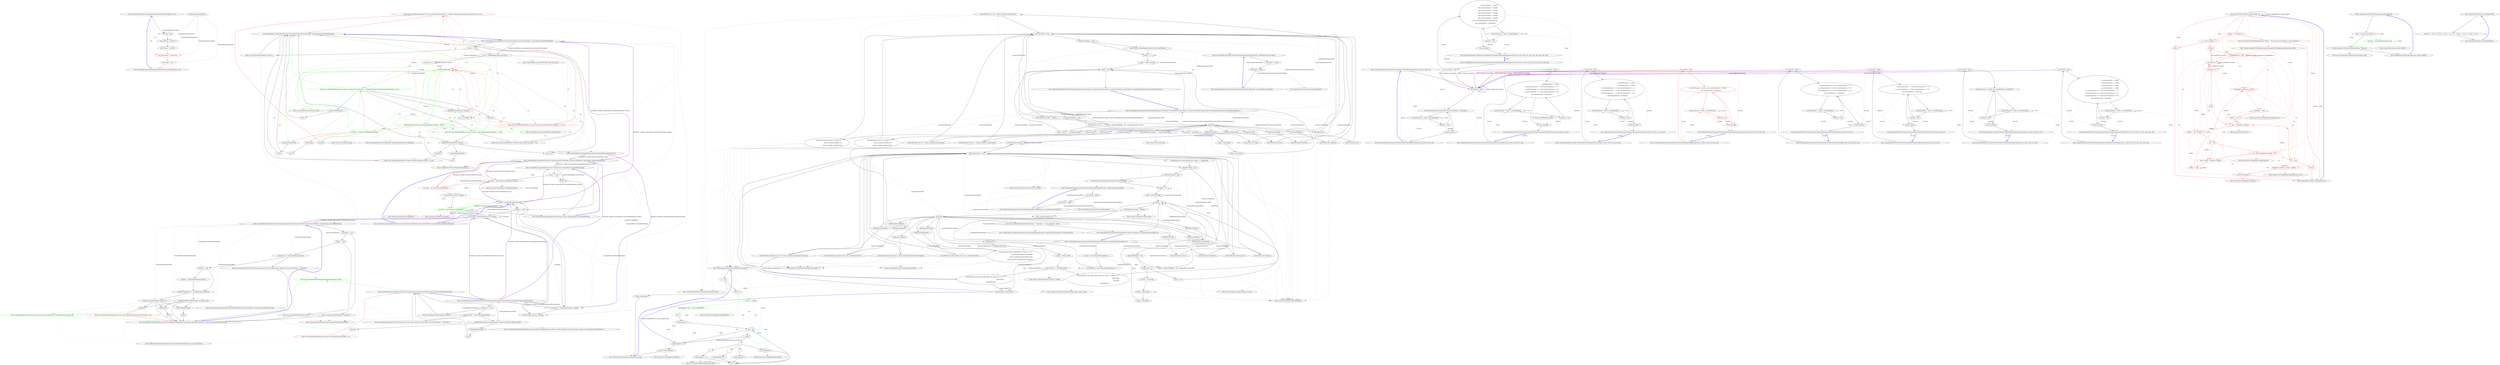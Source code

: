 digraph  {
m0_0 [label="Entry CommonMark.Syntax.Block.Block(CommonMark.Syntax.BlockTag, int, int)", span="18-18", cluster="CommonMark.Syntax.Block.Block(CommonMark.Syntax.BlockTag, int, int)", file="BString.cs"];
m0_1 [label="this.Tag = tag", span="20-20", cluster="CommonMark.Syntax.Block.Block(CommonMark.Syntax.BlockTag, int, int)", file="BString.cs"];
m0_2 [label="this.StartLine = startLine", span="21-21", cluster="CommonMark.Syntax.Block.Block(CommonMark.Syntax.BlockTag, int, int)", file="BString.cs"];
m0_3 [label="this.EndLine = startLine", span="22-22", cluster="CommonMark.Syntax.Block.Block(CommonMark.Syntax.BlockTag, int, int)", file="BString.cs"];
m0_4 [label="this.StartColumn = startColumn", span="23-23", cluster="CommonMark.Syntax.Block.Block(CommonMark.Syntax.BlockTag, int, int)", color=red, community=0, file="BString.cs"];
m0_5 [label="this.IsOpen = true", span="24-24", cluster="CommonMark.Syntax.Block.Block(CommonMark.Syntax.BlockTag, int, int)", color=red, community=0, file="BString.cs"];
m0_6 [label="Exit CommonMark.Syntax.Block.Block(CommonMark.Syntax.BlockTag, int, int)", span="18-18", cluster="CommonMark.Syntax.Block.Block(CommonMark.Syntax.BlockTag, int, int)", file="BString.cs"];
m0_7 [label="CommonMark.Syntax.Block", span="", file="BString.cs"];
m1_36 [label="Entry int.ToString(System.IFormatProvider)", span="0-0", cluster="int.ToString(System.IFormatProvider)", file="CommonMarkConverter.cs"];
m1_30 [label="Entry System.ArgumentNullException.ArgumentNullException(string)", span="0-0", cluster="System.ArgumentNullException.ArgumentNullException(string)", file="CommonMarkConverter.cs"];
m1_51 [label="Entry CommonMark.CommonMarkException.CommonMarkException(string, System.Exception)", span="31-31", cluster="CommonMark.CommonMarkException.CommonMarkException(string, System.Exception)", file="CommonMarkConverter.cs"];
m1_0 [label="Entry CommonMark.CommonMarkConverter.ProcessStage1(System.IO.TextReader, CommonMark.CommonMarkSettings)", span="37-37", cluster="CommonMark.CommonMarkConverter.ProcessStage1(System.IO.TextReader, CommonMark.CommonMarkSettings)", file="CommonMarkConverter.cs"];
m1_1 [label="source == null", span="39-39", cluster="CommonMark.CommonMarkConverter.ProcessStage1(System.IO.TextReader, CommonMark.CommonMarkSettings)", file="CommonMarkConverter.cs"];
m1_5 [label="var reader = new Parser.TabTextReader(source)", span="47-47", cluster="CommonMark.CommonMarkConverter.ProcessStage1(System.IO.TextReader, CommonMark.CommonMarkSettings)", color=green, community=0, file="CommonMarkConverter.cs"];
m1_6 [label="!reader.EndOfStream()", span="48-48", cluster="CommonMark.CommonMarkConverter.ProcessStage1(System.IO.TextReader, CommonMark.CommonMarkSettings)", color=green, community=0, file="CommonMarkConverter.cs"];
m1_2 [label="throw new ArgumentNullException(''source'');", span="40-40", cluster="CommonMark.CommonMarkConverter.ProcessStage1(System.IO.TextReader, CommonMark.CommonMarkSettings)", file="CommonMarkConverter.cs"];
m1_3 [label="var cur = BlockMethods.make_document()", span="42-42", cluster="CommonMark.CommonMarkConverter.ProcessStage1(System.IO.TextReader, CommonMark.CommonMarkSettings)", file="CommonMarkConverter.cs"];
m1_4 [label="int linenum = 1", span="44-44", cluster="CommonMark.CommonMarkConverter.ProcessStage1(System.IO.TextReader, CommonMark.CommonMarkSettings)", file="CommonMarkConverter.cs"];
m1_13 [label="throw new CommonMarkException(''An error occured while parsing line '' + linenum.ToString(CultureInfo.InvariantCulture), cur, ex);", span="63-63", cluster="CommonMark.CommonMarkConverter.ProcessStage1(System.IO.TextReader, CommonMark.CommonMarkSettings)", color=red, community=0, file="CommonMarkConverter.cs"];
m1_14 [label="throw new CommonMarkException(''An error occurred while parsing line '' + linenum.ToString(CultureInfo.InvariantCulture), cur, ex);", span="64-64", cluster="CommonMark.CommonMarkConverter.ProcessStage1(System.IO.TextReader, CommonMark.CommonMarkSettings)", file="CommonMarkConverter.cs", color=green, community=0];
m1_15 [label="BlockMethods.finalize(cur, linenum)", span="70-70", cluster="CommonMark.CommonMarkConverter.ProcessStage1(System.IO.TextReader, CommonMark.CommonMarkSettings)", file="CommonMarkConverter.cs"];
m1_16 [label="cur = cur.Parent", span="71-71", cluster="CommonMark.CommonMarkConverter.ProcessStage1(System.IO.TextReader, CommonMark.CommonMarkSettings)", file="CommonMarkConverter.cs"];
m1_20 [label="throw new CommonMarkException(''An error occured while finalizing open containers.'', cur, ex);", span="80-80", cluster="CommonMark.CommonMarkConverter.ProcessStage1(System.IO.TextReader, CommonMark.CommonMarkSettings)", color=red, community=0, file="CommonMarkConverter.cs"];
m1_21 [label="throw new CommonMarkException(''An error occurred while finalizing open containers.'', cur, ex);", span="81-81", cluster="CommonMark.CommonMarkConverter.ProcessStage1(System.IO.TextReader, CommonMark.CommonMarkSettings)", file="CommonMarkConverter.cs", color=green, community=0];
m1_22 [label="throw new CommonMarkException(''Unable to finalize open containers.'', cur);", span="84-84", cluster="CommonMark.CommonMarkConverter.ProcessStage1(System.IO.TextReader, CommonMark.CommonMarkSettings)", file="CommonMarkConverter.cs"];
m1_23 [label="BlockMethods.finalize(cur, linenum)", span="88-88", cluster="CommonMark.CommonMarkConverter.ProcessStage1(System.IO.TextReader, CommonMark.CommonMarkSettings)", file="CommonMarkConverter.cs"];
m1_27 [label="throw new CommonMarkException(''Unable to finalize document element.'', cur, ex);", span="96-96", cluster="CommonMark.CommonMarkConverter.ProcessStage1(System.IO.TextReader, CommonMark.CommonMarkSettings)", file="CommonMarkConverter.cs"];
m1_28 [label="return cur;", span="99-99", cluster="CommonMark.CommonMarkConverter.ProcessStage1(System.IO.TextReader, CommonMark.CommonMarkSettings)", file="CommonMarkConverter.cs"];
m1_7 [label="BlockMethods.incorporate_line(reader.ReadLine(), linenum, ref cur)", span="50-50", cluster="CommonMark.CommonMarkConverter.ProcessStage1(System.IO.TextReader, CommonMark.CommonMarkSettings)", file="CommonMarkConverter.cs", color=green, community=0];
m1_8 [label=IOException, span="53-53", cluster="CommonMark.CommonMarkConverter.ProcessStage1(System.IO.TextReader, CommonMark.CommonMarkSettings)", file="CommonMarkConverter.cs"];
m1_10 [label=CommonMarkException, span="57-57", cluster="CommonMark.CommonMarkConverter.ProcessStage1(System.IO.TextReader, CommonMark.CommonMarkSettings)", file="CommonMarkConverter.cs"];
m1_12 [label=Exception, span="61-61", cluster="CommonMark.CommonMarkConverter.ProcessStage1(System.IO.TextReader, CommonMark.CommonMarkSettings)", file="CommonMarkConverter.cs"];
m1_9 [label="throw;", span="55-55", cluster="CommonMark.CommonMarkConverter.ProcessStage1(System.IO.TextReader, CommonMark.CommonMarkSettings)", file="CommonMarkConverter.cs"];
m1_11 [label="throw;", span="59-59", cluster="CommonMark.CommonMarkConverter.ProcessStage1(System.IO.TextReader, CommonMark.CommonMarkSettings)", file="CommonMarkConverter.cs"];
m1_17 [label=CommonMarkException, span="74-74", cluster="CommonMark.CommonMarkConverter.ProcessStage1(System.IO.TextReader, CommonMark.CommonMarkSettings)", file="CommonMarkConverter.cs"];
m1_19 [label=Exception, span="78-78", cluster="CommonMark.CommonMarkConverter.ProcessStage1(System.IO.TextReader, CommonMark.CommonMarkSettings)", file="CommonMarkConverter.cs"];
m1_18 [label="throw;", span="76-76", cluster="CommonMark.CommonMarkConverter.ProcessStage1(System.IO.TextReader, CommonMark.CommonMarkSettings)", file="CommonMarkConverter.cs"];
m1_24 [label=CommonMarkException, span="90-90", cluster="CommonMark.CommonMarkConverter.ProcessStage1(System.IO.TextReader, CommonMark.CommonMarkSettings)", file="CommonMarkConverter.cs"];
m1_26 [label=Exception, span="94-94", cluster="CommonMark.CommonMarkConverter.ProcessStage1(System.IO.TextReader, CommonMark.CommonMarkSettings)", file="CommonMarkConverter.cs"];
m1_25 [label="throw;", span="92-92", cluster="CommonMark.CommonMarkConverter.ProcessStage1(System.IO.TextReader, CommonMark.CommonMarkSettings)", file="CommonMarkConverter.cs"];
m1_29 [label="Exit CommonMark.CommonMarkConverter.ProcessStage1(System.IO.TextReader, CommonMark.CommonMarkSettings)", span="37-37", cluster="CommonMark.CommonMarkConverter.ProcessStage1(System.IO.TextReader, CommonMark.CommonMarkSettings)", file="CommonMarkConverter.cs"];
m1_80 [label="Entry CommonMark.CommonMarkConverter.Convert(string, CommonMark.CommonMarkSettings)", span="207-207", cluster="CommonMark.CommonMarkConverter.Convert(string, CommonMark.CommonMarkSettings)", file="CommonMarkConverter.cs"];
m1_81 [label="source == null", span="209-209", cluster="CommonMark.CommonMarkConverter.Convert(string, CommonMark.CommonMarkSettings)", file="CommonMarkConverter.cs"];
m1_83 [label="var reader = new System.IO.StringReader(source)", span="212-212", cluster="CommonMark.CommonMarkConverter.Convert(string, CommonMark.CommonMarkSettings)", file="CommonMarkConverter.cs"];
m1_85 [label="Convert(reader, writer, settings)", span="215-215", cluster="CommonMark.CommonMarkConverter.Convert(string, CommonMark.CommonMarkSettings)", file="CommonMarkConverter.cs"];
m1_82 [label="return null;", span="210-210", cluster="CommonMark.CommonMarkConverter.Convert(string, CommonMark.CommonMarkSettings)", file="CommonMarkConverter.cs"];
m1_84 [label="var writer = new System.IO.StringWriter()", span="213-213", cluster="CommonMark.CommonMarkConverter.Convert(string, CommonMark.CommonMarkSettings)", color=red, community=0, file="CommonMarkConverter.cs"];
m1_86 [label="var writer = new System.IO.StringWriter()", span="214-214", cluster="CommonMark.CommonMarkConverter.Convert(string, CommonMark.CommonMarkSettings)", file="CommonMarkConverter.cs", color=green, community=0];
m1_87 [label="Exit CommonMark.CommonMarkConverter.Convert(string, CommonMark.CommonMarkSettings)", span="207-207", cluster="CommonMark.CommonMarkConverter.Convert(string, CommonMark.CommonMarkSettings)", file="CommonMarkConverter.cs"];
m1_37 [label="Entry CommonMark.Parser.BlockMethods.finalize(CommonMark.Syntax.Block, int)", span="142-142", cluster="CommonMark.Parser.BlockMethods.finalize(CommonMark.Syntax.Block, int)", file="CommonMarkConverter.cs"];
m1_52 [label="Entry CommonMark.CommonMarkConverter.ProcessStage3(CommonMark.Syntax.Block, System.IO.TextWriter, CommonMark.CommonMarkSettings)", span="142-142", cluster="CommonMark.CommonMarkConverter.ProcessStage3(CommonMark.Syntax.Block, System.IO.TextWriter, CommonMark.CommonMarkSettings)", file="CommonMarkConverter.cs"];
m1_53 [label="document == null", span="144-144", cluster="CommonMark.CommonMarkConverter.ProcessStage3(CommonMark.Syntax.Block, System.IO.TextWriter, CommonMark.CommonMarkSettings)", file="CommonMarkConverter.cs"];
m1_55 [label="target == null", span="147-147", cluster="CommonMark.CommonMarkConverter.ProcessStage3(CommonMark.Syntax.Block, System.IO.TextWriter, CommonMark.CommonMarkSettings)", file="CommonMarkConverter.cs"];
m1_57 [label="document.Tag != Syntax.BlockTag.Document", span="150-150", cluster="CommonMark.CommonMarkConverter.ProcessStage3(CommonMark.Syntax.Block, System.IO.TextWriter, CommonMark.CommonMarkSettings)", file="CommonMarkConverter.cs"];
m1_59 [label="settings == null", span="153-153", cluster="CommonMark.CommonMarkConverter.ProcessStage3(CommonMark.Syntax.Block, System.IO.TextWriter, CommonMark.CommonMarkSettings)", file="CommonMarkConverter.cs"];
m1_61 [label="settings.OutputFormat == OutputFormat.SyntaxTree", span="158-158", cluster="CommonMark.CommonMarkConverter.ProcessStage3(CommonMark.Syntax.Block, System.IO.TextWriter, CommonMark.CommonMarkSettings)", file="CommonMarkConverter.cs"];
m1_62 [label="Printer.print_blocks(target, document, 0)", span="160-160", cluster="CommonMark.CommonMarkConverter.ProcessStage3(CommonMark.Syntax.Block, System.IO.TextWriter, CommonMark.CommonMarkSettings)", file="CommonMarkConverter.cs"];
m1_63 [label="HtmlPrinter.BlocksToHtml(target, document, false)", span="164-164", cluster="CommonMark.CommonMarkConverter.ProcessStage3(CommonMark.Syntax.Block, System.IO.TextWriter, CommonMark.CommonMarkSettings)", file="CommonMarkConverter.cs"];
m1_54 [label="throw new ArgumentNullException(''document'');", span="145-145", cluster="CommonMark.CommonMarkConverter.ProcessStage3(CommonMark.Syntax.Block, System.IO.TextWriter, CommonMark.CommonMarkSettings)", file="CommonMarkConverter.cs"];
m1_56 [label="throw new ArgumentNullException(''target'');", span="148-148", cluster="CommonMark.CommonMarkConverter.ProcessStage3(CommonMark.Syntax.Block, System.IO.TextWriter, CommonMark.CommonMarkSettings)", file="CommonMarkConverter.cs"];
m1_58 [label="throw new ArgumentException(''The block element passed to this method must represent a top level document.'', ''document'');", span="151-151", cluster="CommonMark.CommonMarkConverter.ProcessStage3(CommonMark.Syntax.Block, System.IO.TextWriter, CommonMark.CommonMarkSettings)", file="CommonMarkConverter.cs"];
m1_60 [label="settings = CommonMarkSettings.Default", span="154-154", cluster="CommonMark.CommonMarkConverter.ProcessStage3(CommonMark.Syntax.Block, System.IO.TextWriter, CommonMark.CommonMarkSettings)", file="CommonMarkConverter.cs"];
m1_64 [label=CommonMarkException, span="167-167", cluster="CommonMark.CommonMarkConverter.ProcessStage3(CommonMark.Syntax.Block, System.IO.TextWriter, CommonMark.CommonMarkSettings)", file="CommonMarkConverter.cs"];
m1_66 [label=IOException, span="171-171", cluster="CommonMark.CommonMarkConverter.ProcessStage3(CommonMark.Syntax.Block, System.IO.TextWriter, CommonMark.CommonMarkSettings)", file="CommonMarkConverter.cs"];
m1_68 [label=Exception, span="175-175", cluster="CommonMark.CommonMarkConverter.ProcessStage3(CommonMark.Syntax.Block, System.IO.TextWriter, CommonMark.CommonMarkSettings)", file="CommonMarkConverter.cs"];
m1_65 [label="throw;", span="169-169", cluster="CommonMark.CommonMarkConverter.ProcessStage3(CommonMark.Syntax.Block, System.IO.TextWriter, CommonMark.CommonMarkSettings)", file="CommonMarkConverter.cs"];
m1_67 [label="throw;", span="173-173", cluster="CommonMark.CommonMarkConverter.ProcessStage3(CommonMark.Syntax.Block, System.IO.TextWriter, CommonMark.CommonMarkSettings)", file="CommonMarkConverter.cs"];
m1_69 [label="throw new CommonMarkException(''An error occured during formatting of the document.'', ex);", span="177-177", cluster="CommonMark.CommonMarkConverter.ProcessStage3(CommonMark.Syntax.Block, System.IO.TextWriter, CommonMark.CommonMarkSettings)", color=red, community=0, file="CommonMarkConverter.cs"];
m1_71 [label="Entry CommonMark.Formatter.Printer.print_blocks(System.IO.TextWriter, CommonMark.Syntax.Block, int)", span="42-42", cluster="CommonMark.Formatter.Printer.print_blocks(System.IO.TextWriter, CommonMark.Syntax.Block, int)", color=green, community=0, file="CommonMarkConverter.cs"];
m1_70 [label="Exit CommonMark.CommonMarkConverter.ProcessStage3(CommonMark.Syntax.Block, System.IO.TextWriter, CommonMark.CommonMarkSettings)", span="142-142", cluster="CommonMark.CommonMarkConverter.ProcessStage3(CommonMark.Syntax.Block, System.IO.TextWriter, CommonMark.CommonMarkSettings)", file="CommonMarkConverter.cs"];
m1_34 [label="Entry CommonMark.Parser.TabTextReader.EndOfStream()", span="101-101", cluster="CommonMark.Parser.TabTextReader.EndOfStream()", file="CommonMarkConverter.cs"];
m1_33 [label="Entry CommonMark.Parser.TabTextReader.TabTextReader(System.IO.TextReader)", span="16-16", cluster="CommonMark.Parser.TabTextReader.TabTextReader(System.IO.TextReader)", file="CommonMarkConverter.cs"];
m1_72 [label="Entry CommonMark.Formatter.HtmlPrinter.BlocksToHtml(System.IO.TextWriter, CommonMark.Syntax.Block, bool)", span="72-72", cluster="CommonMark.Formatter.HtmlPrinter.BlocksToHtml(System.IO.TextWriter, CommonMark.Syntax.Block, bool)", file="CommonMarkConverter.cs"];
m1_32 [label="Entry System.IO.TextReader.Peek()", span="0-0", cluster="System.IO.TextReader.Peek()", file="CommonMarkConverter.cs"];
m1_50 [label="Entry CommonMark.Parser.BlockMethods.process_inlines(CommonMark.Syntax.Block, System.Collections.Generic.Dictionary<string, CommonMark.Syntax.Reference>)", span="272-272", cluster="CommonMark.Parser.BlockMethods.process_inlines(CommonMark.Syntax.Block, System.Collections.Generic.Dictionary<string, CommonMark.Syntax.Reference>)", file="CommonMarkConverter.cs"];
m1_35 [label="Entry CommonMark.Parser.TabTextReader.ReadLine()", span="30-30", cluster="CommonMark.Parser.TabTextReader.ReadLine()", file="CommonMarkConverter.cs"];
m1_38 [label="Entry CommonMark.CommonMarkConverter.ProcessStage2(CommonMark.Syntax.Block, CommonMark.CommonMarkSettings)", span="110-110", cluster="CommonMark.CommonMarkConverter.ProcessStage2(CommonMark.Syntax.Block, CommonMark.CommonMarkSettings)", file="CommonMarkConverter.cs"];
m1_39 [label="document == null", span="112-112", cluster="CommonMark.CommonMarkConverter.ProcessStage2(CommonMark.Syntax.Block, CommonMark.CommonMarkSettings)", file="CommonMarkConverter.cs"];
m1_41 [label="document.Tag != Syntax.BlockTag.Document", span="115-115", cluster="CommonMark.CommonMarkConverter.ProcessStage2(CommonMark.Syntax.Block, CommonMark.CommonMarkSettings)", file="CommonMarkConverter.cs"];
m1_43 [label="BlockMethods.process_inlines(document, document.Attributes.ReferenceMap)", span="120-120", cluster="CommonMark.CommonMarkConverter.ProcessStage2(CommonMark.Syntax.Block, CommonMark.CommonMarkSettings)", file="CommonMarkConverter.cs"];
m1_40 [label="throw new ArgumentNullException(''document'');", span="113-113", cluster="CommonMark.CommonMarkConverter.ProcessStage2(CommonMark.Syntax.Block, CommonMark.CommonMarkSettings)", file="CommonMarkConverter.cs"];
m1_42 [label="throw new ArgumentException(''The block element passed to this method must represent a top level document.'', ''document'');", span="116-116", cluster="CommonMark.CommonMarkConverter.ProcessStage2(CommonMark.Syntax.Block, CommonMark.CommonMarkSettings)", file="CommonMarkConverter.cs"];
m1_44 [label=CommonMarkException, span="122-122", cluster="CommonMark.CommonMarkConverter.ProcessStage2(CommonMark.Syntax.Block, CommonMark.CommonMarkSettings)", file="CommonMarkConverter.cs"];
m1_46 [label=Exception, span="126-126", cluster="CommonMark.CommonMarkConverter.ProcessStage2(CommonMark.Syntax.Block, CommonMark.CommonMarkSettings)", file="CommonMarkConverter.cs"];
m1_45 [label="throw;", span="124-124", cluster="CommonMark.CommonMarkConverter.ProcessStage2(CommonMark.Syntax.Block, CommonMark.CommonMarkSettings)", file="CommonMarkConverter.cs"];
m1_47 [label="throw new CommonMarkException(''An error occured during inline parsing.'', ex);", span="128-128", cluster="CommonMark.CommonMarkConverter.ProcessStage2(CommonMark.Syntax.Block, CommonMark.CommonMarkSettings)", color=red, community=0, file="CommonMarkConverter.cs"];
m1_49 [label="Entry System.ArgumentException.ArgumentException(string, string)", span="0-0", cluster="System.ArgumentException.ArgumentException(string, string)", color=green, community=0, file="CommonMarkConverter.cs"];
m1_48 [label="Exit CommonMark.CommonMarkConverter.ProcessStage2(CommonMark.Syntax.Block, CommonMark.CommonMarkSettings)", span="110-110", cluster="CommonMark.CommonMarkConverter.ProcessStage2(CommonMark.Syntax.Block, CommonMark.CommonMarkSettings)", file="CommonMarkConverter.cs"];
m1_90 [label="Entry System.IO.StringWriter.ToString()", span="0-0", cluster="System.IO.StringWriter.ToString()", file="CommonMarkConverter.cs"];
m1_88 [label="Entry System.IO.StringReader.StringReader(string)", span="0-0", cluster="System.IO.StringReader.StringReader(string)", file="CommonMarkConverter.cs"];
m1_89 [label="Entry System.IO.StringWriter.StringWriter()", span="0-0", cluster="System.IO.StringWriter.StringWriter()", file="CommonMarkConverter.cs"];
m1_75 [label="settings = CommonMarkSettings.Default", span="193-193", cluster="CommonMark.CommonMarkConverter.Convert(System.IO.TextReader, System.IO.TextWriter, CommonMark.CommonMarkSettings)", file="CommonMarkConverter.cs"];
m1_73 [label="Entry CommonMark.CommonMarkConverter.Convert(System.IO.TextReader, System.IO.TextWriter, CommonMark.CommonMarkSettings)", span="190-190", cluster="CommonMark.CommonMarkConverter.Convert(System.IO.TextReader, System.IO.TextWriter, CommonMark.CommonMarkSettings)", file="CommonMarkConverter.cs"];
m1_74 [label="settings == null", span="192-192", cluster="CommonMark.CommonMarkConverter.Convert(System.IO.TextReader, System.IO.TextWriter, CommonMark.CommonMarkSettings)", file="CommonMarkConverter.cs"];
m1_76 [label="var document = ProcessStage1(source, settings)", span="195-195", cluster="CommonMark.CommonMarkConverter.Convert(System.IO.TextReader, System.IO.TextWriter, CommonMark.CommonMarkSettings)", file="CommonMarkConverter.cs"];
m1_77 [label="ProcessStage2(document, settings)", span="196-196", cluster="CommonMark.CommonMarkConverter.Convert(System.IO.TextReader, System.IO.TextWriter, CommonMark.CommonMarkSettings)", file="CommonMarkConverter.cs"];
m1_78 [label="var document = ProcessStage1(source, settings)", span="196-196", cluster="CommonMark.CommonMarkConverter.Convert(System.IO.TextReader, System.IO.TextWriter, CommonMark.CommonMarkSettings)", file="CommonMarkConverter.cs"];
m1_79 [label="Exit CommonMark.CommonMarkConverter.Convert(System.IO.TextReader, System.IO.TextWriter, CommonMark.CommonMarkSettings)", span="190-190", cluster="CommonMark.CommonMarkConverter.Convert(System.IO.TextReader, System.IO.TextWriter, CommonMark.CommonMarkSettings)", file="CommonMarkConverter.cs"];
m1_31 [label="Entry CommonMark.Parser.BlockMethods.make_document()", span="12-12", cluster="CommonMark.Parser.BlockMethods.make_document()", file="CommonMarkConverter.cs"];
m5_81 [label="Entry System.IO.TextWriter.WriteLine(string, object)", span="0-0", cluster="System.IO.TextWriter.WriteLine(string, object)", file="Scanner.cs"];
m5_23 [label="Entry System.Text.StringBuilder.Append(string)", span="0-0", cluster="System.Text.StringBuilder.Append(string)", file="Scanner.cs"];
m5_76 [label="Entry string.String(char, int)", span="0-0", cluster="string.String(char, int)", file="Scanner.cs"];
m5_87 [label="Entry System.Collections.Generic.Stack<T>.Pop()", span="0-0", cluster="System.Collections.Generic.Stack<T>.Pop()", file="Scanner.cs"];
m5_22 [label="Entry System.Text.StringBuilder.StringBuilder()", span="0-0", cluster="System.Text.StringBuilder.StringBuilder()", file="Scanner.cs"];
m5_125 [label="Entry System.Enum.ToString()", span="0-0", cluster="System.Enum.ToString()", file="Scanner.cs"];
m5_25 [label="Entry System.Text.StringBuilder.ToString()", span="0-0", cluster="System.Text.StringBuilder.ToString()", file="Scanner.cs"];
m5_80 [label="Entry System.IO.TextWriter.WriteLine(string, object, object)", span="0-0", cluster="System.IO.TextWriter.WriteLine(string, object, object)", file="Scanner.cs"];
m5_24 [label="Entry System.Text.StringBuilder.Append(char)", span="0-0", cluster="System.Text.StringBuilder.Append(char)", file="Scanner.cs"];
m5_83 [label="Entry CommonMark.CommonMarkException.CommonMarkException(string, CommonMark.Syntax.Block, System.Exception)", span="32-32", cluster="CommonMark.CommonMarkException.CommonMarkException(string, CommonMark.Syntax.Block, System.Exception)", file="Scanner.cs"];
m5_82 [label="Entry CommonMark.Syntax.StringContent.ToString()", span="50-50", cluster="CommonMark.Syntax.StringContent.ToString()", file="Scanner.cs"];
m5_0 [label="Entry CommonMark.Formatter.Printer.format_str(string)", span="9-9", cluster="CommonMark.Formatter.Printer.format_str(string)", file="Scanner.cs"];
m5_4 [label="int len = s.Length", span="15-15", cluster="CommonMark.Formatter.Printer.format_str(string)", color=green, community=0, file="Scanner.cs"];
m5_3 [label="int pos = 0", span="14-14", cluster="CommonMark.Formatter.Printer.format_str(string)", file="Scanner.cs"];
m5_5 [label="StringBuilder result = new StringBuilder()", span="16-16", cluster="CommonMark.Formatter.Printer.format_str(string)", color=green, community=0, file="Scanner.cs"];
m5_8 [label="pos < len", span="19-19", cluster="CommonMark.Formatter.Printer.format_str(string)", file="Scanner.cs"];
m5_6 [label="char c", span="17-17", cluster="CommonMark.Formatter.Printer.format_str(string)", file="Scanner.cs"];
m5_7 [label="result.Append(''\'''')", span="18-18", cluster="CommonMark.Formatter.Printer.format_str(string)", file="Scanner.cs"];
m5_12 [label="result.Append(''\\n'')", span="25-25", cluster="CommonMark.Formatter.Printer.format_str(string)", file="Scanner.cs"];
m5_14 [label="result.Append(''\\\'''')", span="28-28", cluster="CommonMark.Formatter.Printer.format_str(string)", file="Scanner.cs"];
m5_16 [label="result.Append(''\\\\'')", span="31-31", cluster="CommonMark.Formatter.Printer.format_str(string)", file="Scanner.cs"];
m5_17 [label="result.Append(c)", span="34-34", cluster="CommonMark.Formatter.Printer.format_str(string)", file="Scanner.cs"];
m5_19 [label="result.Append(''\'''')", span="39-39", cluster="CommonMark.Formatter.Printer.format_str(string)", file="Scanner.cs"];
m5_20 [label="return result.ToString();", span="40-40", cluster="CommonMark.Formatter.Printer.format_str(string)", file="Scanner.cs"];
m5_1 [label="s == null", span="11-11", cluster="CommonMark.Formatter.Printer.format_str(string)", file="Scanner.cs"];
m5_9 [label="c = s[pos]", span="21-21", cluster="CommonMark.Formatter.Printer.format_str(string)", file="Scanner.cs"];
m5_18 [label="pos++", span="37-37", cluster="CommonMark.Formatter.Printer.format_str(string)", file="Scanner.cs"];
m5_11 [label="'\n'", span="24-24", cluster="CommonMark.Formatter.Printer.format_str(string)", file="Scanner.cs"];
m5_13 [label="''''", span="27-27", cluster="CommonMark.Formatter.Printer.format_str(string)", file="Scanner.cs"];
m5_15 [label="'\\'", span="30-30", cluster="CommonMark.Formatter.Printer.format_str(string)", file="Scanner.cs"];
m5_10 [label=c, span="22-22", cluster="CommonMark.Formatter.Printer.format_str(string)", file="Scanner.cs"];
m5_2 [label="return string.Empty;", span="12-12", cluster="CommonMark.Formatter.Printer.format_str(string)", file="Scanner.cs"];
m5_21 [label="Exit CommonMark.Formatter.Printer.format_str(string)", span="9-9", cluster="CommonMark.Formatter.Printer.format_str(string)", file="Scanner.cs"];
m5_78 [label="Entry System.IO.TextWriter.WriteLine(string)", span="0-0", cluster="System.IO.TextWriter.WriteLine(string)", file="Scanner.cs"];
m5_114 [label="stack.Push(new InlineStackEntry(indent, inline.NextSibling))", span="215-215", cluster="CommonMark.Formatter.Printer.PrintInlines(System.IO.TextWriter, CommonMark.Syntax.Inline, int, System.Collections.Generic.Stack<CommonMark.Formatter.Printer.InlineStackEntry>)", file="Scanner.cs"];
m5_92 [label="writer.WriteLine(''str {0}'', format_str(inline.LiteralContent))", span="164-164", cluster="CommonMark.Formatter.Printer.PrintInlines(System.IO.TextWriter, CommonMark.Syntax.Inline, int, System.Collections.Generic.Stack<CommonMark.Formatter.Printer.InlineStackEntry>)", file="Scanner.cs"];
m5_98 [label="writer.WriteLine(''code {0}'', format_str(inline.LiteralContent))", span="176-176", cluster="CommonMark.Formatter.Printer.PrintInlines(System.IO.TextWriter, CommonMark.Syntax.Inline, int, System.Collections.Generic.Stack<CommonMark.Formatter.Printer.InlineStackEntry>)", file="Scanner.cs"];
m5_100 [label="writer.WriteLine(''html {0}'', format_str(inline.LiteralContent))", span="180-180", cluster="CommonMark.Formatter.Printer.PrintInlines(System.IO.TextWriter, CommonMark.Syntax.Inline, int, System.Collections.Generic.Stack<CommonMark.Formatter.Printer.InlineStackEntry>)", file="Scanner.cs"];
m5_102 [label="writer.WriteLine(''link url={0} title={1}'',\r\n                               format_str(inline.Linkable.Url),\r\n                               format_str(inline.Linkable.Title))", span="184-186", cluster="CommonMark.Formatter.Printer.PrintInlines(System.IO.TextWriter, CommonMark.Syntax.Inline, int, System.Collections.Generic.Stack<CommonMark.Formatter.Printer.InlineStackEntry>)", file="Scanner.cs"];
m5_104 [label="writer.WriteLine(''image url={0} title={1}'',\r\n                               format_str(inline.Linkable.Url),\r\n                               format_str(inline.Linkable.Title))", span="190-192", cluster="CommonMark.Formatter.Printer.PrintInlines(System.IO.TextWriter, CommonMark.Syntax.Inline, int, System.Collections.Generic.Stack<CommonMark.Formatter.Printer.InlineStackEntry>)", file="Scanner.cs"];
m5_84 [label="Entry CommonMark.Formatter.Printer.PrintInlines(System.IO.TextWriter, CommonMark.Syntax.Inline, int, System.Collections.Generic.Stack<CommonMark.Formatter.Printer.InlineStackEntry>)", span="155-155", cluster="CommonMark.Formatter.Printer.PrintInlines(System.IO.TextWriter, CommonMark.Syntax.Inline, int, System.Collections.Generic.Stack<CommonMark.Formatter.Printer.InlineStackEntry>)", file="Scanner.cs"];
m5_91 [label="InlineTag.String", span="163-163", cluster="CommonMark.Formatter.Printer.PrintInlines(System.IO.TextWriter, CommonMark.Syntax.Inline, int, System.Collections.Generic.Stack<CommonMark.Formatter.Printer.InlineStackEntry>)", file="Scanner.cs"];
m5_112 [label="inline.FirstChild != null", span="212-212", cluster="CommonMark.Formatter.Printer.PrintInlines(System.IO.TextWriter, CommonMark.Syntax.Inline, int, System.Collections.Generic.Stack<CommonMark.Formatter.Printer.InlineStackEntry>)", file="Scanner.cs"];
m5_97 [label="InlineTag.Code", span="175-175", cluster="CommonMark.Formatter.Printer.PrintInlines(System.IO.TextWriter, CommonMark.Syntax.Inline, int, System.Collections.Generic.Stack<CommonMark.Formatter.Printer.InlineStackEntry>)", file="Scanner.cs"];
m5_99 [label="InlineTag.RawHtml", span="179-179", cluster="CommonMark.Formatter.Printer.PrintInlines(System.IO.TextWriter, CommonMark.Syntax.Inline, int, System.Collections.Generic.Stack<CommonMark.Formatter.Printer.InlineStackEntry>)", file="Scanner.cs"];
m5_101 [label="InlineTag.Link", span="183-183", cluster="CommonMark.Formatter.Printer.PrintInlines(System.IO.TextWriter, CommonMark.Syntax.Inline, int, System.Collections.Generic.Stack<CommonMark.Formatter.Printer.InlineStackEntry>)", file="Scanner.cs"];
m5_103 [label="InlineTag.Image", span="189-189", cluster="CommonMark.Formatter.Printer.PrintInlines(System.IO.TextWriter, CommonMark.Syntax.Inline, int, System.Collections.Generic.Stack<CommonMark.Formatter.Printer.InlineStackEntry>)", file="Scanner.cs"];
m5_124 [label="Exit CommonMark.Formatter.Printer.PrintInlines(System.IO.TextWriter, CommonMark.Syntax.Inline, int, System.Collections.Generic.Stack<CommonMark.Formatter.Printer.InlineStackEntry>)", span="155-155", cluster="CommonMark.Formatter.Printer.PrintInlines(System.IO.TextWriter, CommonMark.Syntax.Inline, int, System.Collections.Generic.Stack<CommonMark.Formatter.Printer.InlineStackEntry>)", file="Scanner.cs"];
m5_88 [label="inline != null", span="157-157", cluster="CommonMark.Formatter.Printer.PrintInlines(System.IO.TextWriter, CommonMark.Syntax.Inline, int, System.Collections.Generic.Stack<CommonMark.Formatter.Printer.InlineStackEntry>)", file="Scanner.cs"];
m5_89 [label="writer.Write(new string(' ', indent))", span="159-159", cluster="CommonMark.Formatter.Printer.PrintInlines(System.IO.TextWriter, CommonMark.Syntax.Inline, int, System.Collections.Generic.Stack<CommonMark.Formatter.Printer.InlineStackEntry>)", file="Scanner.cs"];
m5_90 [label="inline.Tag", span="161-161", cluster="CommonMark.Formatter.Printer.PrintInlines(System.IO.TextWriter, CommonMark.Syntax.Inline, int, System.Collections.Generic.Stack<CommonMark.Formatter.Printer.InlineStackEntry>)", file="Scanner.cs"];
m5_94 [label="writer.WriteLine(''linebreak'')", span="168-168", cluster="CommonMark.Formatter.Printer.PrintInlines(System.IO.TextWriter, CommonMark.Syntax.Inline, int, System.Collections.Generic.Stack<CommonMark.Formatter.Printer.InlineStackEntry>)", file="Scanner.cs"];
m5_96 [label="writer.WriteLine(''softbreak'')", span="172-172", cluster="CommonMark.Formatter.Printer.PrintInlines(System.IO.TextWriter, CommonMark.Syntax.Inline, int, System.Collections.Generic.Stack<CommonMark.Formatter.Printer.InlineStackEntry>)", file="Scanner.cs"];
m5_106 [label="writer.WriteLine(''strong'')", span="196-196", cluster="CommonMark.Formatter.Printer.PrintInlines(System.IO.TextWriter, CommonMark.Syntax.Inline, int, System.Collections.Generic.Stack<CommonMark.Formatter.Printer.InlineStackEntry>)", file="Scanner.cs"];
m5_108 [label="writer.WriteLine(''emph'')", span="200-200", cluster="CommonMark.Formatter.Printer.PrintInlines(System.IO.TextWriter, CommonMark.Syntax.Inline, int, System.Collections.Generic.Stack<CommonMark.Formatter.Printer.InlineStackEntry>)", file="Scanner.cs"];
m5_110 [label="writer.WriteLine(''del'')", span="204-204", cluster="CommonMark.Formatter.Printer.PrintInlines(System.IO.TextWriter, CommonMark.Syntax.Inline, int, System.Collections.Generic.Stack<CommonMark.Formatter.Printer.InlineStackEntry>)", file="Scanner.cs"];
m5_111 [label="writer.WriteLine(''unknown: '' + inline.Tag.ToString())", span="208-208", cluster="CommonMark.Formatter.Printer.PrintInlines(System.IO.TextWriter, CommonMark.Syntax.Inline, int, System.Collections.Generic.Stack<CommonMark.Formatter.Printer.InlineStackEntry>)", file="Scanner.cs"];
m5_113 [label="inline.NextSibling != null", span="214-214", cluster="CommonMark.Formatter.Printer.PrintInlines(System.IO.TextWriter, CommonMark.Syntax.Inline, int, System.Collections.Generic.Stack<CommonMark.Formatter.Printer.InlineStackEntry>)", file="Scanner.cs"];
m5_115 [label="indent += 2", span="217-217", cluster="CommonMark.Formatter.Printer.PrintInlines(System.IO.TextWriter, CommonMark.Syntax.Inline, int, System.Collections.Generic.Stack<CommonMark.Formatter.Printer.InlineStackEntry>)", file="Scanner.cs"];
m5_116 [label="inline = inline.FirstChild", span="218-218", cluster="CommonMark.Formatter.Printer.PrintInlines(System.IO.TextWriter, CommonMark.Syntax.Inline, int, System.Collections.Generic.Stack<CommonMark.Formatter.Printer.InlineStackEntry>)", file="Scanner.cs"];
m5_117 [label="inline.NextSibling != null", span="220-220", cluster="CommonMark.Formatter.Printer.PrintInlines(System.IO.TextWriter, CommonMark.Syntax.Inline, int, System.Collections.Generic.Stack<CommonMark.Formatter.Printer.InlineStackEntry>)", file="Scanner.cs"];
m5_118 [label="inline = inline.NextSibling", span="222-222", cluster="CommonMark.Formatter.Printer.PrintInlines(System.IO.TextWriter, CommonMark.Syntax.Inline, int, System.Collections.Generic.Stack<CommonMark.Formatter.Printer.InlineStackEntry>)", file="Scanner.cs"];
m5_119 [label="stack.Count > 0", span="224-224", cluster="CommonMark.Formatter.Printer.PrintInlines(System.IO.TextWriter, CommonMark.Syntax.Inline, int, System.Collections.Generic.Stack<CommonMark.Formatter.Printer.InlineStackEntry>)", file="Scanner.cs"];
m5_120 [label="var entry = stack.Pop()", span="226-226", cluster="CommonMark.Formatter.Printer.PrintInlines(System.IO.TextWriter, CommonMark.Syntax.Inline, int, System.Collections.Generic.Stack<CommonMark.Formatter.Printer.InlineStackEntry>)", file="Scanner.cs"];
m5_109 [label="InlineTag.Strikethrough", span="203-203", cluster="CommonMark.Formatter.Printer.PrintInlines(System.IO.TextWriter, CommonMark.Syntax.Inline, int, System.Collections.Generic.Stack<CommonMark.Formatter.Printer.InlineStackEntry>)", file="Scanner.cs"];
m5_123 [label="inline = null", span="232-232", cluster="CommonMark.Formatter.Printer.PrintInlines(System.IO.TextWriter, CommonMark.Syntax.Inline, int, System.Collections.Generic.Stack<CommonMark.Formatter.Printer.InlineStackEntry>)", file="Scanner.cs"];
m5_122 [label="inline = entry.Target", span="228-228", cluster="CommonMark.Formatter.Printer.PrintInlines(System.IO.TextWriter, CommonMark.Syntax.Inline, int, System.Collections.Generic.Stack<CommonMark.Formatter.Printer.InlineStackEntry>)", file="Scanner.cs"];
m5_93 [label="InlineTag.LineBreak", span="167-167", cluster="CommonMark.Formatter.Printer.PrintInlines(System.IO.TextWriter, CommonMark.Syntax.Inline, int, System.Collections.Generic.Stack<CommonMark.Formatter.Printer.InlineStackEntry>)", file="Scanner.cs"];
m5_95 [label="InlineTag.SoftBreak", span="171-171", cluster="CommonMark.Formatter.Printer.PrintInlines(System.IO.TextWriter, CommonMark.Syntax.Inline, int, System.Collections.Generic.Stack<CommonMark.Formatter.Printer.InlineStackEntry>)", file="Scanner.cs"];
m5_105 [label="InlineTag.Strong", span="195-195", cluster="CommonMark.Formatter.Printer.PrintInlines(System.IO.TextWriter, CommonMark.Syntax.Inline, int, System.Collections.Generic.Stack<CommonMark.Formatter.Printer.InlineStackEntry>)", file="Scanner.cs"];
m5_107 [label="InlineTag.Emphasis", span="199-199", cluster="CommonMark.Formatter.Printer.PrintInlines(System.IO.TextWriter, CommonMark.Syntax.Inline, int, System.Collections.Generic.Stack<CommonMark.Formatter.Printer.InlineStackEntry>)", file="Scanner.cs"];
m5_121 [label="indent = entry.Indent", span="227-227", cluster="CommonMark.Formatter.Printer.PrintInlines(System.IO.TextWriter, CommonMark.Syntax.Inline, int, System.Collections.Generic.Stack<CommonMark.Formatter.Printer.InlineStackEntry>)", file="Scanner.cs"];
m5_86 [label="Entry System.Collections.Generic.Stack<T>.Push(T)", span="0-0", cluster="System.Collections.Generic.Stack<T>.Push(T)", file="Scanner.cs"];
m5_28 [label="var inlineStack = new Stack<InlineStackEntry>()", span="49-49", cluster="CommonMark.Formatter.Printer.PrintBlocks(System.IO.TextWriter, CommonMark.Syntax.Block, int)", file="Scanner.cs"];
m5_52 [label="writer.WriteLine(''indented_code {0}'', format_str(block.StringContent.ToString()))", span="103-103", cluster="CommonMark.Formatter.Printer.PrintBlocks(System.IO.TextWriter, CommonMark.Syntax.Block, int)", file="Scanner.cs"];
m5_54 [label="writer.WriteLine(''fenced_code length={0} info={1} {2}'',\r\n                               block.FencedCodeData.FenceLength,\r\n                               format_str(block.FencedCodeData.Info),\r\n                               format_str(block.StringContent.ToString()))", span="107-110", cluster="CommonMark.Formatter.Printer.PrintBlocks(System.IO.TextWriter, CommonMark.Syntax.Block, int)", file="Scanner.cs"];
m5_56 [label="writer.WriteLine(''html_block {0}'', format_str(block.StringContent.ToString()))", span="114-114", cluster="CommonMark.Formatter.Printer.PrintBlocks(System.IO.TextWriter, CommonMark.Syntax.Block, int)", file="Scanner.cs"];
m5_35 [label="writer.WriteLine(''block_quote'')", span="62-62", cluster="CommonMark.Formatter.Printer.PrintBlocks(System.IO.TextWriter, CommonMark.Syntax.Block, int)", file="Scanner.cs"];
m5_26 [label="Entry CommonMark.Formatter.Printer.PrintBlocks(System.IO.TextWriter, CommonMark.Syntax.Block, int)", span="46-46", cluster="CommonMark.Formatter.Printer.PrintBlocks(System.IO.TextWriter, CommonMark.Syntax.Block, int)", file="Scanner.cs"];
m5_51 [label="BlockTag.IndentedCode", span="102-102", cluster="CommonMark.Formatter.Printer.PrintBlocks(System.IO.TextWriter, CommonMark.Syntax.Block, int)", file="Scanner.cs"];
m5_60 [label="block.InlineContent != null", span="125-125", cluster="CommonMark.Formatter.Printer.PrintBlocks(System.IO.TextWriter, CommonMark.Syntax.Block, int)", file="Scanner.cs"];
m5_42 [label="writer.WriteLine(''list (type=bullet tight={0} bullet_char={1})'',\r\n                                 data.IsTight,\r\n                                 data.BulletChar)", span="80-82", cluster="CommonMark.Formatter.Printer.PrintBlocks(System.IO.TextWriter, CommonMark.Syntax.Block, int)", file="Scanner.cs"];
m5_53 [label="BlockTag.FencedCode", span="106-106", cluster="CommonMark.Formatter.Printer.PrintBlocks(System.IO.TextWriter, CommonMark.Syntax.Block, int)", file="Scanner.cs"];
m5_55 [label="BlockTag.HtmlBlock", span="113-113", cluster="CommonMark.Formatter.Printer.PrintBlocks(System.IO.TextWriter, CommonMark.Syntax.Block, int)", file="Scanner.cs"];
m5_34 [label="BlockTag.BlockQuote", span="61-61", cluster="CommonMark.Formatter.Printer.PrintBlocks(System.IO.TextWriter, CommonMark.Syntax.Block, int)", file="Scanner.cs"];
m5_27 [label="var stack = new Stack<BlockStackEntry>()", span="48-48", cluster="CommonMark.Formatter.Printer.PrintBlocks(System.IO.TextWriter, CommonMark.Syntax.Block, int)", file="Scanner.cs"];
m5_29 [label="block != null", span="51-51", cluster="CommonMark.Formatter.Printer.PrintBlocks(System.IO.TextWriter, CommonMark.Syntax.Block, int)", file="Scanner.cs"];
m5_30 [label="writer.Write(new string(' ', indent))", span="53-53", cluster="CommonMark.Formatter.Printer.PrintBlocks(System.IO.TextWriter, CommonMark.Syntax.Block, int)", file="Scanner.cs"];
m5_31 [label="block.Tag", span="55-55", cluster="CommonMark.Formatter.Printer.PrintBlocks(System.IO.TextWriter, CommonMark.Syntax.Block, int)", file="Scanner.cs"];
m5_33 [label="writer.WriteLine(''document'')", span="58-58", cluster="CommonMark.Formatter.Printer.PrintBlocks(System.IO.TextWriter, CommonMark.Syntax.Block, int)", file="Scanner.cs"];
m5_37 [label="writer.WriteLine(''list_item'')", span="66-66", cluster="CommonMark.Formatter.Printer.PrintBlocks(System.IO.TextWriter, CommonMark.Syntax.Block, int)", file="Scanner.cs"];
m5_39 [label="var data = block.ListData", span="70-70", cluster="CommonMark.Formatter.Printer.PrintBlocks(System.IO.TextWriter, CommonMark.Syntax.Block, int)", file="Scanner.cs"];
m5_41 [label="writer.WriteLine(''list (type=ordered tight={0} start={1} delim={2})'',\r\n                                 data.IsTight,\r\n                                 data.Start,\r\n                                 data.Delimiter)", span="73-76", cluster="CommonMark.Formatter.Printer.PrintBlocks(System.IO.TextWriter, CommonMark.Syntax.Block, int)", file="Scanner.cs"];
m5_44 [label="writer.WriteLine(''atx_header (level={0})'', block.HeaderLevel)", span="87-87", cluster="CommonMark.Formatter.Printer.PrintBlocks(System.IO.TextWriter, CommonMark.Syntax.Block, int)", file="Scanner.cs"];
m5_46 [label="writer.WriteLine(''setext_header (level={0})'', block.HeaderLevel)", span="91-91", cluster="CommonMark.Formatter.Printer.PrintBlocks(System.IO.TextWriter, CommonMark.Syntax.Block, int)", file="Scanner.cs"];
m5_48 [label="writer.WriteLine(''paragraph'')", span="95-95", cluster="CommonMark.Formatter.Printer.PrintBlocks(System.IO.TextWriter, CommonMark.Syntax.Block, int)", file="Scanner.cs"];
m5_50 [label="writer.WriteLine(''hrule'')", span="99-99", cluster="CommonMark.Formatter.Printer.PrintBlocks(System.IO.TextWriter, CommonMark.Syntax.Block, int)", file="Scanner.cs"];
m5_58 [label="writer.WriteLine(''reference_def'')", span="118-118", cluster="CommonMark.Formatter.Printer.PrintBlocks(System.IO.TextWriter, CommonMark.Syntax.Block, int)", file="Scanner.cs"];
m5_59 [label="throw new CommonMarkException(''Block type '' + block.Tag + '' is not supported.'', block);", span="122-122", cluster="CommonMark.Formatter.Printer.PrintBlocks(System.IO.TextWriter, CommonMark.Syntax.Block, int)", file="Scanner.cs"];
m5_61 [label="PrintInlines(writer, block.InlineContent, indent + 2, inlineStack)", span="127-127", cluster="CommonMark.Formatter.Printer.PrintBlocks(System.IO.TextWriter, CommonMark.Syntax.Block, int)", file="Scanner.cs"];
m5_62 [label="block.FirstChild != null", span="130-130", cluster="CommonMark.Formatter.Printer.PrintBlocks(System.IO.TextWriter, CommonMark.Syntax.Block, int)", file="Scanner.cs"];
m5_63 [label="block.NextSibling != null", span="132-132", cluster="CommonMark.Formatter.Printer.PrintBlocks(System.IO.TextWriter, CommonMark.Syntax.Block, int)", file="Scanner.cs"];
m5_64 [label="stack.Push(new BlockStackEntry(indent, block.NextSibling))", span="133-133", cluster="CommonMark.Formatter.Printer.PrintBlocks(System.IO.TextWriter, CommonMark.Syntax.Block, int)", file="Scanner.cs"];
m5_65 [label="indent += 2", span="135-135", cluster="CommonMark.Formatter.Printer.PrintBlocks(System.IO.TextWriter, CommonMark.Syntax.Block, int)", file="Scanner.cs"];
m5_66 [label="block = block.FirstChild", span="136-136", cluster="CommonMark.Formatter.Printer.PrintBlocks(System.IO.TextWriter, CommonMark.Syntax.Block, int)", file="Scanner.cs"];
m5_67 [label="block.NextSibling != null", span="138-138", cluster="CommonMark.Formatter.Printer.PrintBlocks(System.IO.TextWriter, CommonMark.Syntax.Block, int)", file="Scanner.cs"];
m5_68 [label="block = block.NextSibling", span="140-140", cluster="CommonMark.Formatter.Printer.PrintBlocks(System.IO.TextWriter, CommonMark.Syntax.Block, int)", file="Scanner.cs"];
m5_40 [label="data.ListType == ListType.Ordered", span="71-71", cluster="CommonMark.Formatter.Printer.PrintBlocks(System.IO.TextWriter, CommonMark.Syntax.Block, int)", file="Scanner.cs"];
m5_69 [label="stack.Count > 0", span="142-142", cluster="CommonMark.Formatter.Printer.PrintBlocks(System.IO.TextWriter, CommonMark.Syntax.Block, int)", file="Scanner.cs"];
m5_70 [label="var entry = stack.Pop()", span="144-144", cluster="CommonMark.Formatter.Printer.PrintBlocks(System.IO.TextWriter, CommonMark.Syntax.Block, int)", file="Scanner.cs"];
m5_73 [label="block = null", span="150-150", cluster="CommonMark.Formatter.Printer.PrintBlocks(System.IO.TextWriter, CommonMark.Syntax.Block, int)", file="Scanner.cs"];
m5_72 [label="block = entry.Target", span="146-146", cluster="CommonMark.Formatter.Printer.PrintBlocks(System.IO.TextWriter, CommonMark.Syntax.Block, int)", file="Scanner.cs"];
m5_32 [label="BlockTag.Document", span="57-57", cluster="CommonMark.Formatter.Printer.PrintBlocks(System.IO.TextWriter, CommonMark.Syntax.Block, int)", file="Scanner.cs"];
m5_36 [label="BlockTag.ListItem", span="65-65", cluster="CommonMark.Formatter.Printer.PrintBlocks(System.IO.TextWriter, CommonMark.Syntax.Block, int)", file="Scanner.cs"];
m5_38 [label="BlockTag.List", span="69-69", cluster="CommonMark.Formatter.Printer.PrintBlocks(System.IO.TextWriter, CommonMark.Syntax.Block, int)", file="Scanner.cs"];
m5_43 [label="BlockTag.AtxHeader", span="86-86", cluster="CommonMark.Formatter.Printer.PrintBlocks(System.IO.TextWriter, CommonMark.Syntax.Block, int)", file="Scanner.cs"];
m5_45 [label="BlockTag.SETextHeader", span="90-90", cluster="CommonMark.Formatter.Printer.PrintBlocks(System.IO.TextWriter, CommonMark.Syntax.Block, int)", file="Scanner.cs"];
m5_47 [label="BlockTag.Paragraph", span="94-94", cluster="CommonMark.Formatter.Printer.PrintBlocks(System.IO.TextWriter, CommonMark.Syntax.Block, int)", file="Scanner.cs"];
m5_49 [label="BlockTag.HorizontalRuler", span="98-98", cluster="CommonMark.Formatter.Printer.PrintBlocks(System.IO.TextWriter, CommonMark.Syntax.Block, int)", file="Scanner.cs"];
m5_57 [label="BlockTag.ReferenceDefinition", span="117-117", cluster="CommonMark.Formatter.Printer.PrintBlocks(System.IO.TextWriter, CommonMark.Syntax.Block, int)", file="Scanner.cs"];
m5_71 [label="indent = entry.Indent", span="145-145", cluster="CommonMark.Formatter.Printer.PrintBlocks(System.IO.TextWriter, CommonMark.Syntax.Block, int)", file="Scanner.cs"];
m5_74 [label="Exit CommonMark.Formatter.Printer.PrintBlocks(System.IO.TextWriter, CommonMark.Syntax.Block, int)", span="46-46", cluster="CommonMark.Formatter.Printer.PrintBlocks(System.IO.TextWriter, CommonMark.Syntax.Block, int)", file="Scanner.cs"];
m5_75 [label="Entry System.Collections.Generic.Stack<T>.Stack()", span="0-0", cluster="System.Collections.Generic.Stack<T>.Stack()", file="Scanner.cs"];
m5_77 [label="Entry System.IO.TextWriter.Write(string)", span="0-0", cluster="System.IO.TextWriter.Write(string)", file="Scanner.cs"];
m5_129 [label="Exit CommonMark.Formatter.Printer.BlockStackEntry.BlockStackEntry(int, CommonMark.Syntax.Block)", span="241-241", cluster="CommonMark.Formatter.Printer.BlockStackEntry.BlockStackEntry(int, CommonMark.Syntax.Block)", file="Scanner.cs"];
m5_85 [label="Entry CommonMark.Formatter.Printer.BlockStackEntry.BlockStackEntry(int, CommonMark.Syntax.Block)", span="241-241", cluster="CommonMark.Formatter.Printer.BlockStackEntry.BlockStackEntry(int, CommonMark.Syntax.Block)", file="Scanner.cs"];
m5_127 [label="this.Indent = indent", span="243-243", cluster="CommonMark.Formatter.Printer.BlockStackEntry.BlockStackEntry(int, CommonMark.Syntax.Block)", file="Scanner.cs"];
m5_128 [label="this.Target = target", span="244-244", cluster="CommonMark.Formatter.Printer.BlockStackEntry.BlockStackEntry(int, CommonMark.Syntax.Block)", file="Scanner.cs"];
m5_132 [label="Exit CommonMark.Formatter.Printer.InlineStackEntry.InlineStackEntry(int, CommonMark.Syntax.Inline)", span="251-251", cluster="CommonMark.Formatter.Printer.InlineStackEntry.InlineStackEntry(int, CommonMark.Syntax.Inline)", file="Scanner.cs"];
m5_126 [label="Entry CommonMark.Formatter.Printer.InlineStackEntry.InlineStackEntry(int, CommonMark.Syntax.Inline)", span="251-251", cluster="CommonMark.Formatter.Printer.InlineStackEntry.InlineStackEntry(int, CommonMark.Syntax.Inline)", file="Scanner.cs"];
m5_130 [label="this.Indent = indent", span="253-253", cluster="CommonMark.Formatter.Printer.InlineStackEntry.InlineStackEntry(int, CommonMark.Syntax.Inline)", file="Scanner.cs"];
m5_131 [label="this.Target = target", span="254-254", cluster="CommonMark.Formatter.Printer.InlineStackEntry.InlineStackEntry(int, CommonMark.Syntax.Inline)", file="Scanner.cs"];
m5_79 [label="Entry System.IO.TextWriter.WriteLine(string, object, object, object)", span="0-0", cluster="System.IO.TextWriter.WriteLine(string, object, object, object)", file="Scanner.cs"];
m5_133 [label="out CommonMark.Formatter.Printer.BlockStackEntry", span="", file="Scanner.cs"];
m5_134 [label="out CommonMark.Formatter.Printer.InlineStackEntry", span="", file="Scanner.cs"];
m6_0 [label="Entry CommonMark.Parser.ScannerCharacterMatcher.MatchWhitespaces(string, ref char, ref int, int)", span="17-17", cluster="CommonMark.Parser.ScannerCharacterMatcher.MatchWhitespaces(string, ref char, ref int, int)", file="ScannerCharacterMatcher.cs"];
m6_1 [label="var matched = false", span="19-19", cluster="CommonMark.Parser.ScannerCharacterMatcher.MatchWhitespaces(string, ref char, ref int, int)", file="ScannerCharacterMatcher.cs"];
m6_2 [label="char.IsWhiteSpace(currentCharacter) && currentPosition < lastPosition", span="20-20", cluster="CommonMark.Parser.ScannerCharacterMatcher.MatchWhitespaces(string, ref char, ref int, int)", file="ScannerCharacterMatcher.cs"];
m6_3 [label="currentCharacter = data[++currentPosition]", span="22-22", cluster="CommonMark.Parser.ScannerCharacterMatcher.MatchWhitespaces(string, ref char, ref int, int)", file="ScannerCharacterMatcher.cs"];
m6_5 [label="return matched;", span="25-25", cluster="CommonMark.Parser.ScannerCharacterMatcher.MatchWhitespaces(string, ref char, ref int, int)", file="ScannerCharacterMatcher.cs"];
m6_4 [label="matched = true", span="23-23", cluster="CommonMark.Parser.ScannerCharacterMatcher.MatchWhitespaces(string, ref char, ref int, int)", file="ScannerCharacterMatcher.cs"];
m6_6 [label="Exit CommonMark.Parser.ScannerCharacterMatcher.MatchWhitespaces(string, ref char, ref int, int)", span="17-17", cluster="CommonMark.Parser.ScannerCharacterMatcher.MatchWhitespaces(string, ref char, ref int, int)", file="ScannerCharacterMatcher.cs"];
m6_57 [label="Entry CommonMark.Parser.ScannerCharacterMatcher.MatchAnythingExceptWhitespaces(string, ref char, ref int, int, char, char, char, char, char, char)", span="166-166", cluster="CommonMark.Parser.ScannerCharacterMatcher.MatchAnythingExceptWhitespaces(string, ref char, ref int, int, char, char, char, char, char, char)", file="ScannerCharacterMatcher.cs"];
m6_58 [label="var matched = false", span="169-169", cluster="CommonMark.Parser.ScannerCharacterMatcher.MatchAnythingExceptWhitespaces(string, ref char, ref int, int, char, char, char, char, char, char)", file="ScannerCharacterMatcher.cs"];
m6_59 [label="currentCharacter != invalid1\r\n                && currentCharacter != invalid2\r\n                && currentCharacter != invalid3\r\n                && currentCharacter != invalid4\r\n                && currentCharacter != invalid5\r\n                && currentCharacter != invalid6\r\n                && !char.IsWhiteSpace(currentCharacter)\r\n                && currentPosition < lastPosition", span="170-177", cluster="CommonMark.Parser.ScannerCharacterMatcher.MatchAnythingExceptWhitespaces(string, ref char, ref int, int, char, char, char, char, char, char)", file="ScannerCharacterMatcher.cs"];
m6_60 [label="currentCharacter = data[++currentPosition]", span="179-179", cluster="CommonMark.Parser.ScannerCharacterMatcher.MatchAnythingExceptWhitespaces(string, ref char, ref int, int, char, char, char, char, char, char)", file="ScannerCharacterMatcher.cs"];
m6_62 [label="return matched;", span="182-182", cluster="CommonMark.Parser.ScannerCharacterMatcher.MatchAnythingExceptWhitespaces(string, ref char, ref int, int, char, char, char, char, char, char)", file="ScannerCharacterMatcher.cs"];
m6_61 [label="matched = true", span="180-180", cluster="CommonMark.Parser.ScannerCharacterMatcher.MatchAnythingExceptWhitespaces(string, ref char, ref int, int, char, char, char, char, char, char)", file="ScannerCharacterMatcher.cs"];
m6_63 [label="Exit CommonMark.Parser.ScannerCharacterMatcher.MatchAnythingExceptWhitespaces(string, ref char, ref int, int, char, char, char, char, char, char)", span="166-166", cluster="CommonMark.Parser.ScannerCharacterMatcher.MatchAnythingExceptWhitespaces(string, ref char, ref int, int, char, char, char, char, char, char)", file="ScannerCharacterMatcher.cs"];
m6_29 [label="Entry CommonMark.Parser.ScannerCharacterMatcher.MatchAsciiLetterOrDigit(string, ref char, ref int, int, char)", span="97-97", cluster="CommonMark.Parser.ScannerCharacterMatcher.MatchAsciiLetterOrDigit(string, ref char, ref int, int, char)", file="ScannerCharacterMatcher.cs"];
m6_30 [label="var matched = false", span="99-99", cluster="CommonMark.Parser.ScannerCharacterMatcher.MatchAsciiLetterOrDigit(string, ref char, ref int, int, char)", file="ScannerCharacterMatcher.cs"];
m6_31 [label="(currentCharacter == valid1\r\n                    || (currentCharacter >= 'a' && currentCharacter <= 'z')\r\n                    || (currentCharacter >= 'A' && currentCharacter <= 'Z')\r\n                    || (currentCharacter >= '0' && currentCharacter <= '9'))\r\n                  && currentPosition < lastPosition", span="100-104", cluster="CommonMark.Parser.ScannerCharacterMatcher.MatchAsciiLetterOrDigit(string, ref char, ref int, int, char)", file="ScannerCharacterMatcher.cs"];
m6_32 [label="currentCharacter = data[++currentPosition]", span="106-106", cluster="CommonMark.Parser.ScannerCharacterMatcher.MatchAsciiLetterOrDigit(string, ref char, ref int, int, char)", file="ScannerCharacterMatcher.cs"];
m6_34 [label="return matched;", span="109-109", cluster="CommonMark.Parser.ScannerCharacterMatcher.MatchAsciiLetterOrDigit(string, ref char, ref int, int, char)", file="ScannerCharacterMatcher.cs"];
m6_33 [label="matched = true", span="107-107", cluster="CommonMark.Parser.ScannerCharacterMatcher.MatchAsciiLetterOrDigit(string, ref char, ref int, int, char)", file="ScannerCharacterMatcher.cs"];
m6_35 [label="Exit CommonMark.Parser.ScannerCharacterMatcher.MatchAsciiLetterOrDigit(string, ref char, ref int, int, char)", span="97-97", cluster="CommonMark.Parser.ScannerCharacterMatcher.MatchAsciiLetterOrDigit(string, ref char, ref int, int, char)", file="ScannerCharacterMatcher.cs"];
m6_36 [label="Entry CommonMark.Parser.ScannerCharacterMatcher.MatchAsciiLetter(string, ref char, ref int, int, char, char)", span="118-118", cluster="CommonMark.Parser.ScannerCharacterMatcher.MatchAsciiLetter(string, ref char, ref int, int, char, char)", file="ScannerCharacterMatcher.cs"];
m6_37 [label="var matched = false", span="120-120", cluster="CommonMark.Parser.ScannerCharacterMatcher.MatchAsciiLetter(string, ref char, ref int, int, char, char)", file="ScannerCharacterMatcher.cs"];
m6_38 [label="(   currentCharacter == valid1 \r\n                    || currentCharacter == valid2\r\n                    || (currentCharacter >= 'a' && currentCharacter <= 'z')\r\n                    || (currentCharacter >= 'A' && currentCharacter <= 'Z')\r\n                    || (currentCharacter >= '0' && currentCharacter <= '9'))\r\n                  && currentPosition < lastPosition", span="121-126", cluster="CommonMark.Parser.ScannerCharacterMatcher.MatchAsciiLetter(string, ref char, ref int, int, char, char)", file="ScannerCharacterMatcher.cs"];
m6_39 [label="currentCharacter = data[++currentPosition]", span="128-128", cluster="CommonMark.Parser.ScannerCharacterMatcher.MatchAsciiLetter(string, ref char, ref int, int, char, char)", file="ScannerCharacterMatcher.cs"];
m6_41 [label="return matched;", span="131-131", cluster="CommonMark.Parser.ScannerCharacterMatcher.MatchAsciiLetter(string, ref char, ref int, int, char, char)", file="ScannerCharacterMatcher.cs"];
m6_40 [label="matched = true", span="129-129", cluster="CommonMark.Parser.ScannerCharacterMatcher.MatchAsciiLetter(string, ref char, ref int, int, char, char)", file="ScannerCharacterMatcher.cs"];
m6_42 [label="Exit CommonMark.Parser.ScannerCharacterMatcher.MatchAsciiLetter(string, ref char, ref int, int, char, char)", span="118-118", cluster="CommonMark.Parser.ScannerCharacterMatcher.MatchAsciiLetter(string, ref char, ref int, int, char, char)", file="ScannerCharacterMatcher.cs"];
m6_7 [label="Entry char.IsWhiteSpace(char)", span="0-0", cluster="char.IsWhiteSpace(char)", file="ScannerCharacterMatcher.cs"];
m6_50 [label="Entry CommonMark.Parser.ScannerCharacterMatcher.MatchAnythingExcept(string, ref char, ref int, int, char, char)", span="151-151", cluster="CommonMark.Parser.ScannerCharacterMatcher.MatchAnythingExcept(string, ref char, ref int, int, char, char)", file="ScannerCharacterMatcher.cs"];
m6_51 [label="var matched = false", span="153-153", cluster="CommonMark.Parser.ScannerCharacterMatcher.MatchAnythingExcept(string, ref char, ref int, int, char, char)", color=red, community=0, file="ScannerCharacterMatcher.cs"];
m6_52 [label="currentCharacter != invalid1 && currentCharacter != invalid2 \r\n                && currentPosition < lastPosition", span="154-155", cluster="CommonMark.Parser.ScannerCharacterMatcher.MatchAnythingExcept(string, ref char, ref int, int, char, char)", color=red, community=0, file="ScannerCharacterMatcher.cs"];
m6_53 [label="currentCharacter = data[++currentPosition]", span="157-157", cluster="CommonMark.Parser.ScannerCharacterMatcher.MatchAnythingExcept(string, ref char, ref int, int, char, char)", color=red, community=0, file="ScannerCharacterMatcher.cs"];
m6_55 [label="return matched;", span="160-160", cluster="CommonMark.Parser.ScannerCharacterMatcher.MatchAnythingExcept(string, ref char, ref int, int, char, char)", color=red, community=0, file="ScannerCharacterMatcher.cs"];
m6_54 [label="matched = true", span="158-158", cluster="CommonMark.Parser.ScannerCharacterMatcher.MatchAnythingExcept(string, ref char, ref int, int, char, char)", color=red, community=0, file="ScannerCharacterMatcher.cs"];
m6_56 [label="Exit CommonMark.Parser.ScannerCharacterMatcher.MatchAnythingExcept(string, ref char, ref int, int, char, char)", span="151-151", cluster="CommonMark.Parser.ScannerCharacterMatcher.MatchAnythingExcept(string, ref char, ref int, int, char, char)", file="ScannerCharacterMatcher.cs"];
m6_15 [label="Entry CommonMark.Parser.ScannerCharacterMatcher.MatchAsciiLetterOrDigit(string, ref char, ref int, int)", span="53-53", cluster="CommonMark.Parser.ScannerCharacterMatcher.MatchAsciiLetterOrDigit(string, ref char, ref int, int)", file="ScannerCharacterMatcher.cs"];
m6_16 [label="var matched = false", span="55-55", cluster="CommonMark.Parser.ScannerCharacterMatcher.MatchAsciiLetterOrDigit(string, ref char, ref int, int)", file="ScannerCharacterMatcher.cs"];
m6_17 [label="(    (currentCharacter >= 'a' && currentCharacter <= 'z') \r\n                    || (currentCharacter >= 'A' && currentCharacter <= 'Z') \r\n                    || (currentCharacter >= '0' && currentCharacter <= '9'))\r\n                  && currentPosition < lastPosition", span="56-59", cluster="CommonMark.Parser.ScannerCharacterMatcher.MatchAsciiLetterOrDigit(string, ref char, ref int, int)", file="ScannerCharacterMatcher.cs"];
m6_18 [label="currentCharacter = data[++currentPosition]", span="61-61", cluster="CommonMark.Parser.ScannerCharacterMatcher.MatchAsciiLetterOrDigit(string, ref char, ref int, int)", file="ScannerCharacterMatcher.cs"];
m6_20 [label="return matched;", span="64-64", cluster="CommonMark.Parser.ScannerCharacterMatcher.MatchAsciiLetterOrDigit(string, ref char, ref int, int)", file="ScannerCharacterMatcher.cs"];
m6_19 [label="matched = true", span="62-62", cluster="CommonMark.Parser.ScannerCharacterMatcher.MatchAsciiLetterOrDigit(string, ref char, ref int, int)", file="ScannerCharacterMatcher.cs"];
m6_21 [label="Exit CommonMark.Parser.ScannerCharacterMatcher.MatchAsciiLetterOrDigit(string, ref char, ref int, int)", span="53-53", cluster="CommonMark.Parser.ScannerCharacterMatcher.MatchAsciiLetterOrDigit(string, ref char, ref int, int)", file="ScannerCharacterMatcher.cs"];
m6_8 [label="Entry CommonMark.Parser.ScannerCharacterMatcher.MatchAsciiLetter(string, ref char, ref int, int)", span="34-34", cluster="CommonMark.Parser.ScannerCharacterMatcher.MatchAsciiLetter(string, ref char, ref int, int)", file="ScannerCharacterMatcher.cs"];
m6_9 [label="var matched = false", span="36-36", cluster="CommonMark.Parser.ScannerCharacterMatcher.MatchAsciiLetter(string, ref char, ref int, int)", file="ScannerCharacterMatcher.cs"];
m6_10 [label="((currentCharacter >= 'a' && currentCharacter <= 'z')\r\n                    || (currentCharacter >= 'A' && currentCharacter <= 'Z'))\r\n                  && currentPosition < lastPosition", span="37-39", cluster="CommonMark.Parser.ScannerCharacterMatcher.MatchAsciiLetter(string, ref char, ref int, int)", file="ScannerCharacterMatcher.cs"];
m6_11 [label="currentCharacter = data[++currentPosition]", span="41-41", cluster="CommonMark.Parser.ScannerCharacterMatcher.MatchAsciiLetter(string, ref char, ref int, int)", file="ScannerCharacterMatcher.cs"];
m6_13 [label="return matched;", span="44-44", cluster="CommonMark.Parser.ScannerCharacterMatcher.MatchAsciiLetter(string, ref char, ref int, int)", file="ScannerCharacterMatcher.cs"];
m6_12 [label="matched = true", span="42-42", cluster="CommonMark.Parser.ScannerCharacterMatcher.MatchAsciiLetter(string, ref char, ref int, int)", file="ScannerCharacterMatcher.cs"];
m6_14 [label="Exit CommonMark.Parser.ScannerCharacterMatcher.MatchAsciiLetter(string, ref char, ref int, int)", span="34-34", cluster="CommonMark.Parser.ScannerCharacterMatcher.MatchAsciiLetter(string, ref char, ref int, int)", file="ScannerCharacterMatcher.cs"];
m6_43 [label="Entry CommonMark.Parser.ScannerCharacterMatcher.MatchAnythingExcept(string, ref char, ref int, int, char)", span="137-137", cluster="CommonMark.Parser.ScannerCharacterMatcher.MatchAnythingExcept(string, ref char, ref int, int, char)", file="ScannerCharacterMatcher.cs"];
m6_44 [label="var matched = false", span="139-139", cluster="CommonMark.Parser.ScannerCharacterMatcher.MatchAnythingExcept(string, ref char, ref int, int, char)", file="ScannerCharacterMatcher.cs"];
m6_45 [label="currentCharacter != invalid1 && currentPosition < lastPosition", span="140-140", cluster="CommonMark.Parser.ScannerCharacterMatcher.MatchAnythingExcept(string, ref char, ref int, int, char)", file="ScannerCharacterMatcher.cs"];
m6_46 [label="currentCharacter = data[++currentPosition]", span="142-142", cluster="CommonMark.Parser.ScannerCharacterMatcher.MatchAnythingExcept(string, ref char, ref int, int, char)", file="ScannerCharacterMatcher.cs"];
m6_48 [label="return matched;", span="145-145", cluster="CommonMark.Parser.ScannerCharacterMatcher.MatchAnythingExcept(string, ref char, ref int, int, char)", file="ScannerCharacterMatcher.cs"];
m6_47 [label="matched = true", span="143-143", cluster="CommonMark.Parser.ScannerCharacterMatcher.MatchAnythingExcept(string, ref char, ref int, int, char)", file="ScannerCharacterMatcher.cs"];
m6_49 [label="Exit CommonMark.Parser.ScannerCharacterMatcher.MatchAnythingExcept(string, ref char, ref int, int, char)", span="137-137", cluster="CommonMark.Parser.ScannerCharacterMatcher.MatchAnythingExcept(string, ref char, ref int, int, char)", file="ScannerCharacterMatcher.cs"];
m6_22 [label="Entry CommonMark.Parser.ScannerCharacterMatcher.MatchAsciiLetterOrDigit(string, ref char, ref int, int, char, char, char, char)", span="73-73", cluster="CommonMark.Parser.ScannerCharacterMatcher.MatchAsciiLetterOrDigit(string, ref char, ref int, int, char, char, char, char)", file="ScannerCharacterMatcher.cs"];
m6_23 [label="var matched = false", span="75-75", cluster="CommonMark.Parser.ScannerCharacterMatcher.MatchAsciiLetterOrDigit(string, ref char, ref int, int, char, char, char, char)", file="ScannerCharacterMatcher.cs"];
m6_24 [label="(   currentCharacter == valid1\r\n                    || currentCharacter == valid2\r\n                    || currentCharacter == valid3\r\n                    || currentCharacter == valid4\r\n                    || (currentCharacter >= 'a' && currentCharacter <= 'z')\r\n                    || (currentCharacter >= 'A' && currentCharacter <= 'Z')\r\n                    || (currentCharacter >= '0' && currentCharacter <= '9'))\r\n                  && currentPosition < lastPosition", span="76-83", cluster="CommonMark.Parser.ScannerCharacterMatcher.MatchAsciiLetterOrDigit(string, ref char, ref int, int, char, char, char, char)", file="ScannerCharacterMatcher.cs"];
m6_25 [label="currentCharacter = data[++currentPosition]", span="85-85", cluster="CommonMark.Parser.ScannerCharacterMatcher.MatchAsciiLetterOrDigit(string, ref char, ref int, int, char, char, char, char)", file="ScannerCharacterMatcher.cs"];
m6_27 [label="return matched;", span="88-88", cluster="CommonMark.Parser.ScannerCharacterMatcher.MatchAsciiLetterOrDigit(string, ref char, ref int, int, char, char, char, char)", file="ScannerCharacterMatcher.cs"];
m6_26 [label="matched = true", span="86-86", cluster="CommonMark.Parser.ScannerCharacterMatcher.MatchAsciiLetterOrDigit(string, ref char, ref int, int, char, char, char, char)", file="ScannerCharacterMatcher.cs"];
m6_28 [label="Exit CommonMark.Parser.ScannerCharacterMatcher.MatchAsciiLetterOrDigit(string, ref char, ref int, int, char, char, char, char)", span="73-73", cluster="CommonMark.Parser.ScannerCharacterMatcher.MatchAsciiLetterOrDigit(string, ref char, ref int, int, char, char, char, char)", file="ScannerCharacterMatcher.cs"];
m8_7 [label="Entry CommonMark.Utilities.Untabify(string, int)", span="31-31", cluster="CommonMark.Utilities.Untabify(string, int)", file="Utilities.cs"];
m8_8 [label="tabSize < 1 || tabSize > 8", span="33-33", cluster="CommonMark.Utilities.Untabify(string, int)", color=red, community=0, file="Utilities.cs"];
m8_10 [label="s == null || s.Length == 0", span="36-36", cluster="CommonMark.Utilities.Untabify(string, int)", color=red, community=0, file="Utilities.cs"];
m8_11 [label="return s;", span="37-37", cluster="CommonMark.Utilities.Untabify(string, int)", color=red, community=0, file="Utilities.cs"];
m8_17 [label="-1 != (pos = s.IndexOf('\t', lastPos))", span="45-45", cluster="CommonMark.Utilities.Untabify(string, int)", color=red, community=0, file="Utilities.cs"];
m8_20 [label="sb = new StringBuilder(s.Length + 12)", span="50-50", cluster="CommonMark.Utilities.Untabify(string, int)", color=red, community=0, file="Utilities.cs"];
m8_21 [label="step = tabSize - (realPos % tabSize)", span="52-52", cluster="CommonMark.Utilities.Untabify(string, int)", color=red, community=0, file="Utilities.cs"];
m8_23 [label="sb.Append(s, lastPos, pos - lastPos)", span="54-54", cluster="CommonMark.Utilities.Untabify(string, int)", color=red, community=0, file="Utilities.cs"];
m8_27 [label="return s;", span="60-60", cluster="CommonMark.Utilities.Untabify(string, int)", color=red, community=0, file="Utilities.cs"];
m8_28 [label="sb.Append(s, lastPos, s.Length - lastPos)", span="62-62", cluster="CommonMark.Utilities.Untabify(string, int)", color=red, community=0, file="Utilities.cs"];
m8_9 [label="throw new ArgumentOutOfRangeException(''tabSize'', ''The value must be between 1 and 8 (inclusive).'');", span="34-34", cluster="CommonMark.Utilities.Untabify(string, int)", color=red, community=0, file="Utilities.cs"];
m8_12 [label="int step", span="39-39", cluster="CommonMark.Utilities.Untabify(string, int)", color=red, community=0, file="Utilities.cs"];
m8_13 [label="StringBuilder sb = null", span="40-40", cluster="CommonMark.Utilities.Untabify(string, int)", color=red, community=0, file="Utilities.cs"];
m8_14 [label="int realPos = 0", span="41-41", cluster="CommonMark.Utilities.Untabify(string, int)", color=red, community=0, file="Utilities.cs"];
m8_19 [label="sb == null", span="49-49", cluster="CommonMark.Utilities.Untabify(string, int)", color=red, community=0, file="Utilities.cs"];
m8_24 [label="sb.Append(' ', step)", span="55-55", cluster="CommonMark.Utilities.Untabify(string, int)", color=red, community=0, file="Utilities.cs"];
m8_26 [label="sb == null", span="59-59", cluster="CommonMark.Utilities.Untabify(string, int)", color=red, community=0, file="Utilities.cs"];
m8_29 [label="return sb.ToString();", span="63-63", cluster="CommonMark.Utilities.Untabify(string, int)", color=red, community=0, file="Utilities.cs"];
m8_15 [label="int lastPos = 0", span="42-42", cluster="CommonMark.Utilities.Untabify(string, int)", color=red, community=0, file="Utilities.cs"];
m8_18 [label="realPos += pos - lastPos", span="47-47", cluster="CommonMark.Utilities.Untabify(string, int)", color=red, community=0, file="Utilities.cs"];
m8_16 [label="int pos", span="43-43", cluster="CommonMark.Utilities.Untabify(string, int)", color=red, community=0, file="Utilities.cs"];
m8_25 [label="lastPos = pos + 1", span="56-56", cluster="CommonMark.Utilities.Untabify(string, int)", color=red, community=0, file="Utilities.cs"];
m8_22 [label="realPos += step", span="53-53", cluster="CommonMark.Utilities.Untabify(string, int)", color=red, community=0, file="Utilities.cs"];
m8_30 [label="Exit CommonMark.Utilities.Untabify(string, int)", span="31-31", cluster="CommonMark.Utilities.Untabify(string, int)", file="Utilities.cs"];
m8_0 [label="Entry CommonMark.Utilities.Warning(string, params object[])", span="17-17", cluster="CommonMark.Utilities.Warning(string, params object[])", file="Utilities.cs"];
m8_1 [label="args != null && args.Length > 0", span="19-19", cluster="CommonMark.Utilities.Warning(string, params object[])", file="Utilities.cs"];
m8_2 [label="message = string.Format(message, args)", span="20-20", cluster="CommonMark.Utilities.Warning(string, params object[])", color=green, community=0, file="Utilities.cs"];
m8_3 [label="System.Diagnostics.Debug.WriteLine(message, ''Warning'')", span="22-22", cluster="CommonMark.Utilities.Warning(string, params object[])", file="Utilities.cs"];
m8_4 [label="Exit CommonMark.Utilities.Warning(string, params object[])", span="17-17", cluster="CommonMark.Utilities.Warning(string, params object[])", file="Utilities.cs"];
m8_31 [label="Entry System.ArgumentOutOfRangeException.ArgumentOutOfRangeException(string, string)", span="0-0", cluster="System.ArgumentOutOfRangeException.ArgumentOutOfRangeException(string, string)", file="Utilities.cs"];
m8_5 [label="Entry string.Format(string, params object[])", span="0-0", cluster="string.Format(string, params object[])", file="Utilities.cs"];
m8_36 [label="Entry System.Text.StringBuilder.ToString()", span="0-0", cluster="System.Text.StringBuilder.ToString()", file="Utilities.cs"];
m8_32 [label="Entry string.IndexOf(char, int)", span="0-0", cluster="string.IndexOf(char, int)", file="Utilities.cs"];
m8_35 [label="Entry System.Text.StringBuilder.Append(char, int)", span="0-0", cluster="System.Text.StringBuilder.Append(char, int)", file="Utilities.cs"];
m8_33 [label="Entry System.Text.StringBuilder.StringBuilder(int)", span="0-0", cluster="System.Text.StringBuilder.StringBuilder(int)", file="Utilities.cs"];
m8_6 [label="Entry System.Diagnostics.Debug.WriteLine(string, string)", span="0-0", cluster="System.Diagnostics.Debug.WriteLine(string, string)", file="Utilities.cs"];
m8_37 [label="Entry CommonMark.Utilities.IsAsciiSymbol(char)", span="69-69", cluster="CommonMark.Utilities.IsAsciiSymbol(char)", file="Utilities.cs"];
m8_38 [label="return (c > ' ' && c < '0') || (c > '9' && c < 'A') || (c > 'Z' && c < 'a') || (c > 'z' && c < 127);", span="72-72", cluster="CommonMark.Utilities.IsAsciiSymbol(char)", file="Utilities.cs"];
m8_39 [label="Exit CommonMark.Utilities.IsAsciiSymbol(char)", span="69-69", cluster="CommonMark.Utilities.IsAsciiSymbol(char)", file="Utilities.cs"];
m8_34 [label="Entry System.Text.StringBuilder.Append(string, int, int)", span="0-0", cluster="System.Text.StringBuilder.Append(string, int, int)", file="Utilities.cs"];
m0_0 -> m0_1  [key=0, style=solid];
m0_0 -> m0_2  [key=1, style=dashed, color=darkseagreen4, label=int];
m0_0 -> m0_3  [key=1, style=dashed, color=darkseagreen4, label=int];
m0_0 -> m0_4  [key=1, style=dashed, color=red, label=int];
m0_1 -> m0_2  [key=0, style=solid];
m0_2 -> m0_3  [key=0, style=solid];
m0_3 -> m0_4  [key=0, style=solid, color=red];
m0_4 -> m0_5  [key=0, style=solid, color=red];
m0_5 -> m0_6  [key=0, style=solid, color=red];
m0_6 -> m0_0  [key=0, style=bold, color=blue];
m0_7 -> m0_1  [key=1, style=dashed, color=darkseagreen4, label="CommonMark.Syntax.Block"];
m0_7 -> m0_2  [key=1, style=dashed, color=darkseagreen4, label="CommonMark.Syntax.Block"];
m0_7 -> m0_3  [key=1, style=dashed, color=darkseagreen4, label="CommonMark.Syntax.Block"];
m0_7 -> m0_4  [key=1, style=dashed, color=red, label="CommonMark.Syntax.Block"];
m0_7 -> m0_5  [key=1, style=dashed, color=red, label="CommonMark.Syntax.Block"];
m1_0 -> m1_1  [key=0, style=solid];
m1_0 -> m1_5  [key=1, style=dashed, color=green, label="System.IO.TextReader"];
m1_0 -> m1_6  [key=1, style=dashed, color=red, label="System.IO.TextReader"];
m1_0 -> m1_3  [key=3, color=darkorchid, style=bold, label="method methodReturn CommonMark.Syntax.Block ProcessStage1"];
m1_0 -> m1_73  [key=3, color=darkorchid, style=bold, label="Parameter variable CommonMark.CommonMarkSettings settings"];
m1_0 -> m1_75  [key=3, color=darkorchid, style=bold, label="Parameter variable CommonMark.CommonMarkSettings settings"];
m1_1 -> m1_2  [key=0, style=solid];
m1_1 -> m1_3  [key=0, style=solid];
m1_5 -> m1_6  [key=0, style=solid, color=green];
m1_5 -> m1_8  [key=0, style=solid, color=red];
m1_5 -> m1_10  [key=0, style=solid, color=red];
m1_5 -> m1_12  [key=0, style=solid, color=red];
m1_5 -> m1_14  [key=0, style=solid, color=red];
m1_5 -> m1_32  [key=2, style=dotted, color=red];
m1_5 -> m1_33  [key=2, style=dotted, color=green];
m1_5 -> m1_7  [key=1, style=dashed, color=green, label=reader];
m1_6 -> m1_7  [key=0, style=solid, color=green];
m1_6 -> m1_33  [key=2, style=dotted, color=red];
m1_6 -> m1_34  [key=2, style=dotted, color=green];
m1_6 -> m1_6  [key=1, style=dashed, color=red, label=cur];
m1_6 -> m1_13  [key=1, style=dashed, color=red, label=cur];
m1_6 -> m1_14  [key=1, style=dashed, color=red, label=cur];
m1_6 -> m1_15  [key=1, style=dashed, color=red, label=cur];
m1_6 -> m1_16  [key=1, style=dashed, color=red, label=cur];
m1_6 -> m1_20  [key=1, style=dashed, color=red, label=cur];
m1_6 -> m1_21  [key=1, style=dashed, color=red, label=cur];
m1_6 -> m1_22  [key=1, style=dashed, color=red, label=cur];
m1_6 -> m1_23  [key=1, style=dashed, color=red, label=cur];
m1_6 -> m1_27  [key=1, style=dashed, color=red, label=cur];
m1_6 -> m1_28  [key=1, style=dashed, color=red, label=cur];
m1_6 -> m1_8  [key=0, style=solid, color=green];
m1_6 -> m1_10  [key=0, style=solid, color=green];
m1_6 -> m1_12  [key=0, style=solid, color=green];
m1_2 -> m1_29  [key=0, style=solid];
m1_2 -> m1_30  [key=2, style=dotted];
m1_3 -> m1_4  [key=0, style=solid];
m1_3 -> m1_31  [key=2, style=dotted];
m1_3 -> m1_6  [key=1, style=dashed, color=red, label=cur];
m1_3 -> m1_13  [key=1, style=dashed, color=red, label=cur];
m1_3 -> m1_14  [key=1, style=dashed, color=green, label=cur];
m1_3 -> m1_15  [key=1, style=dashed, color=darkseagreen4, label=cur];
m1_3 -> m1_16  [key=1, style=dashed, color=darkseagreen4, label=cur];
m1_3 -> m1_20  [key=1, style=dashed, color=red, label=cur];
m1_3 -> m1_21  [key=1, style=dashed, color=green, label=cur];
m1_3 -> m1_22  [key=1, style=dashed, color=darkseagreen4, label=cur];
m1_3 -> m1_23  [key=1, style=dashed, color=darkseagreen4, label=cur];
m1_3 -> m1_27  [key=1, style=dashed, color=darkseagreen4, label=cur];
m1_3 -> m1_28  [key=1, style=dashed, color=darkseagreen4, label=cur];
m1_3 -> m1_7  [key=1, style=dashed, color=green, label=cur];
m1_4 -> m1_5  [key=0, style=solid, color=green];
m1_4 -> m1_6  [key=1, style=dashed, color=red, label=linenum];
m1_4 -> m1_7  [key=1, style=dashed, color=green, label=linenum];
m1_4 -> m1_13  [key=1, style=dashed, color=red, label=linenum];
m1_4 -> m1_15  [key=1, style=dashed, color=darkseagreen4, label=linenum];
m1_4 -> m1_23  [key=1, style=dashed, color=darkseagreen4, label=linenum];
m1_4 -> m1_4  [key=3, color=darkorchid, style=bold, label="Local variable int linenum"];
m1_4 -> m1_14  [key=1, style=dashed, color=green, label=linenum];
m1_13 -> m1_29  [key=0, style=solid, color=red];
m1_13 -> m1_35  [key=2, style=dotted, color=red];
m1_13 -> m1_36  [key=2, style=dotted, color=red];
m1_14 -> m1_15  [key=0, style=solid];
m1_14 -> m1_17  [key=0, style=solid];
m1_14 -> m1_19  [key=0, style=solid];
m1_14 -> m1_21  [key=0, style=solid];
m1_14 -> m1_29  [key=0, style=solid, color=green];
m1_14 -> m1_35  [key=2, style=dotted, color=green];
m1_14 -> m1_36  [key=2, style=dotted, color=green];
m1_15 -> m1_16  [key=0, style=solid];
m1_15 -> m1_37  [key=2, style=dotted];
m1_16 -> m1_6  [key=0, style=solid, color=red];
m1_16 -> m1_16  [key=1, style=dashed, color=darkseagreen4, label=cur];
m1_16 -> m1_20  [key=1, style=dashed, color=red, label=cur];
m1_16 -> m1_21  [key=1, style=dashed, color=green, label=cur];
m1_16 -> m1_22  [key=1, style=dashed, color=darkseagreen4, label=cur];
m1_16 -> m1_23  [key=1, style=dashed, color=darkseagreen4, label=cur];
m1_16 -> m1_27  [key=1, style=dashed, color=darkseagreen4, label=cur];
m1_16 -> m1_28  [key=1, style=dashed, color=darkseagreen4, label=cur];
m1_16 -> m1_7  [key=0, style=solid, color=green];
m1_20 -> m1_29  [key=0, style=solid, color=red];
m1_20 -> m1_35  [key=2, style=dotted, color=red];
m1_21 -> m1_22  [key=0, style=solid];
m1_21 -> m1_23  [key=0, style=solid];
m1_21 -> m1_29  [key=0, style=solid, color=green];
m1_21 -> m1_35  [key=2, style=dotted, color=green];
m1_22 -> m1_29  [key=0, style=solid];
m1_22 -> m1_35  [key=2, style=dotted];
m1_23 -> m1_24  [key=0, style=solid];
m1_23 -> m1_26  [key=0, style=solid];
m1_23 -> m1_28  [key=0, style=solid];
m1_23 -> m1_37  [key=2, style=dotted];
m1_27 -> m1_29  [key=0, style=solid];
m1_27 -> m1_35  [key=2, style=dotted];
m1_28 -> m1_29  [key=0, style=solid];
m1_7 -> m1_5  [key=0, style=solid, color=red];
m1_7 -> m1_7  [key=1, style=dashed, color=green, label=cur];
m1_7 -> m1_13  [key=1, style=dashed, color=red, label=linenum];
m1_7 -> m1_15  [key=1, style=dashed, color=green, label=cur];
m1_7 -> m1_23  [key=1, style=dashed, color=green, label=cur];
m1_7 -> m1_14  [key=1, style=dashed, color=green, label=cur];
m1_7 -> m1_6  [key=0, style=solid, color=green];
m1_7 -> m1_35  [key=2, style=dotted, color=green];
m1_7 -> m1_34  [key=2, style=dotted, color=green];
m1_7 -> m1_16  [key=1, style=dashed, color=green, label=cur];
m1_7 -> m1_21  [key=1, style=dashed, color=green, label=cur];
m1_7 -> m1_22  [key=1, style=dashed, color=green, label=cur];
m1_7 -> m1_27  [key=1, style=dashed, color=green, label=cur];
m1_7 -> m1_28  [key=1, style=dashed, color=green, label=cur];
m1_8 -> m1_9  [key=0, style=solid];
m1_10 -> m1_11  [key=0, style=solid];
m1_12 -> m1_13  [key=0, style=solid, color=red];
m1_12 -> m1_14  [key=0, style=solid, color=green];
m1_9 -> m1_29  [key=0, style=solid];
m1_11 -> m1_29  [key=0, style=solid];
m1_17 -> m1_18  [key=0, style=solid];
m1_19 -> m1_20  [key=0, style=solid, color=red];
m1_19 -> m1_21  [key=0, style=solid, color=green];
m1_18 -> m1_29  [key=0, style=solid];
m1_24 -> m1_25  [key=0, style=solid];
m1_26 -> m1_27  [key=0, style=solid];
m1_25 -> m1_29  [key=0, style=solid];
m1_29 -> m1_0  [key=0, style=bold, color=blue];
m1_80 -> m1_81  [key=0, style=solid];
m1_80 -> m1_83  [key=1, style=dashed, color=darkseagreen4, label=string];
m1_80 -> m1_85  [key=1, style=dashed, color=darkseagreen4, label="CommonMark.CommonMarkSettings"];
m1_80 -> m1_82  [key=3, color=darkorchid, style=bold, label="method methodReturn string Convert"];
m1_81 -> m1_82  [key=0, style=solid];
m1_81 -> m1_83  [key=0, style=solid];
m1_83 -> m1_84  [key=0, style=solid, color=red];
m1_83 -> m1_88  [key=2, style=dotted];
m1_83 -> m1_85  [key=1, style=dashed, color=darkseagreen4, label=reader];
m1_83 -> m1_86  [key=0, style=solid, color=green];
m1_85 -> m1_86  [key=0, style=solid];
m1_85 -> m1_73  [key=2, style=dotted];
m1_85 -> m1_75  [key=2, style=dotted];
m1_82 -> m1_87  [key=0, style=solid];
m1_84 -> m1_85  [key=0, style=solid, color=red];
m1_84 -> m1_89  [key=2, style=dotted, color=red];
m1_84 -> m1_86  [key=1, style=dashed, color=red, label=writer];
m1_86 -> m1_87  [key=0, style=solid];
m1_86 -> m1_90  [key=2, style=dotted];
m1_86 -> m1_85  [key=0, style=solid, color=green];
m1_86 -> m1_89  [key=2, style=dotted, color=green];
m1_86 -> m1_86  [key=1, style=dashed, color=green, label=writer];
m1_87 -> m1_80  [key=0, style=bold, color=blue];
m1_37 -> m1_73  [key=3, color=darkorchid, style=bold, label="Parameter variable System.IO.TextWriter target"];
m1_37 -> m1_76  [key=3, color=darkorchid, style=bold, label="Parameter variable CommonMark.Syntax.Block document"];
m1_52 -> m1_53  [key=0, style=solid];
m1_52 -> m1_55  [key=1, style=dashed, color=darkseagreen4, label="System.IO.TextWriter"];
m1_52 -> m1_57  [key=1, style=dashed, color=darkseagreen4, label="CommonMark.Syntax.Block"];
m1_52 -> m1_59  [key=1, style=dashed, color=darkseagreen4, label="CommonMark.CommonMarkSettings"];
m1_52 -> m1_61  [key=1, style=dashed, color=darkseagreen4, label="CommonMark.CommonMarkSettings"];
m1_52 -> m1_62  [key=1, style=dashed, color=darkseagreen4, label="CommonMark.Syntax.Block"];
m1_52 -> m1_63  [key=1, style=dashed, color=darkseagreen4, label="CommonMark.Syntax.Block"];
m1_52 -> m1_75  [key=3, color=darkorchid, style=bold, label="Parameter variable System.IO.TextWriter target"];
m1_52 -> m1_78  [key=3, color=darkorchid, style=bold, label="Parameter variable CommonMark.Syntax.Block document"];
m1_53 -> m1_54  [key=0, style=solid];
m1_53 -> m1_55  [key=0, style=solid];
m1_55 -> m1_56  [key=0, style=solid];
m1_55 -> m1_57  [key=0, style=solid];
m1_57 -> m1_58  [key=0, style=solid];
m1_57 -> m1_59  [key=0, style=solid];
m1_59 -> m1_60  [key=0, style=solid];
m1_59 -> m1_61  [key=0, style=solid];
m1_61 -> m1_62  [key=0, style=solid];
m1_61 -> m1_63  [key=0, style=solid];
m1_62 -> m1_64  [key=0, style=solid];
m1_62 -> m1_66  [key=0, style=solid];
m1_62 -> m1_68  [key=0, style=solid];
m1_62 -> m1_70  [key=0, style=solid];
m1_62 -> m1_71  [key=2, style=dotted];
m1_63 -> m1_64  [key=0, style=solid];
m1_63 -> m1_66  [key=0, style=solid];
m1_63 -> m1_68  [key=0, style=solid];
m1_63 -> m1_70  [key=0, style=solid];
m1_63 -> m1_72  [key=2, style=dotted];
m1_54 -> m1_70  [key=0, style=solid];
m1_54 -> m1_30  [key=2, style=dotted];
m1_56 -> m1_70  [key=0, style=solid];
m1_56 -> m1_30  [key=2, style=dotted];
m1_58 -> m1_70  [key=0, style=solid];
m1_58 -> m1_49  [key=2, style=dotted];
m1_60 -> m1_61  [key=0, style=solid];
m1_64 -> m1_65  [key=0, style=solid];
m1_66 -> m1_67  [key=0, style=solid];
m1_68 -> m1_69  [key=0, style=solid, color=red];
m1_68 -> m1_71  [key=0, style=solid, color=green];
m1_65 -> m1_70  [key=0, style=solid];
m1_67 -> m1_70  [key=0, style=solid];
m1_69 -> m1_70  [key=0, style=solid, color=red];
m1_69 -> m1_51  [key=2, style=dotted, color=red];
m1_71 -> m1_70  [key=0, style=solid, color=green];
m1_71 -> m1_51  [key=2, style=dotted, color=green];
m1_70 -> m1_52  [key=0, style=bold, color=blue];
m1_38 -> m1_39  [key=0, style=solid];
m1_38 -> m1_41  [key=1, style=dashed, color=darkseagreen4, label="CommonMark.Syntax.Block"];
m1_38 -> m1_43  [key=1, style=dashed, color=darkseagreen4, label="CommonMark.Syntax.Block"];
m1_38 -> m1_76  [key=3, color=darkorchid, style=bold, label="Parameter variable CommonMark.Syntax.Block document"];
m1_38 -> m1_73  [key=3, color=darkorchid, style=bold, label="Parameter variable CommonMark.CommonMarkSettings settings"];
m1_38 -> m1_75  [key=3, color=darkorchid, style=bold, label="Parameter variable CommonMark.CommonMarkSettings settings"];
m1_38 -> m1_78  [key=3, color=darkorchid, style=bold, label="Parameter variable CommonMark.Syntax.Block document"];
m1_39 -> m1_40  [key=0, style=solid];
m1_39 -> m1_41  [key=0, style=solid];
m1_41 -> m1_42  [key=0, style=solid];
m1_41 -> m1_43  [key=0, style=solid];
m1_43 -> m1_44  [key=0, style=solid];
m1_43 -> m1_46  [key=0, style=solid];
m1_43 -> m1_48  [key=0, style=solid];
m1_43 -> m1_50  [key=2, style=dotted];
m1_40 -> m1_48  [key=0, style=solid];
m1_40 -> m1_30  [key=2, style=dotted];
m1_42 -> m1_48  [key=0, style=solid];
m1_42 -> m1_49  [key=2, style=dotted];
m1_44 -> m1_45  [key=0, style=solid];
m1_46 -> m1_47  [key=0, style=solid, color=red];
m1_46 -> m1_49  [key=0, style=solid, color=green];
m1_45 -> m1_48  [key=0, style=solid];
m1_47 -> m1_48  [key=0, style=solid, color=red];
m1_47 -> m1_51  [key=2, style=dotted, color=red];
m1_49 -> m1_48  [key=0, style=solid, color=green];
m1_49 -> m1_51  [key=2, style=dotted, color=green];
m1_48 -> m1_38  [key=0, style=bold, color=blue];
m1_75 -> m1_86  [key=3, color=green, style=bold, label="Parameter variable System.IO.TextWriter target"];
m1_75 -> m1_74  [key=0, style=solid];
m1_75 -> m1_78  [key=1, style=dashed, color=darkseagreen4, label="CommonMark.CommonMarkSettings"];
m1_75 -> m1_77  [key=1, style=dashed, color=darkseagreen4, label="CommonMark.CommonMarkSettings"];
m1_75 -> m1_80  [key=3, color=darkorchid, style=bold, label="Parameter variable CommonMark.CommonMarkSettings settings"];
m1_75 -> m1_83  [key=3, color=darkorchid, style=bold, label="Parameter variable System.IO.TextReader source"];
m1_75 -> m1_76  [key=0, style=solid];
m1_73 -> m1_74  [key=0, style=solid];
m1_73 -> m1_76  [key=1, style=dashed, color=darkseagreen4, label="System.IO.TextReader"];
m1_73 -> m1_77  [key=1, style=dashed, color=darkseagreen4, label="CommonMark.CommonMarkSettings"];
m1_73 -> m1_78  [key=1, style=dashed, color=darkseagreen4, label="System.IO.TextWriter"];
m1_73 -> m1_80  [key=3, color=darkorchid, style=bold, label="Parameter variable CommonMark.CommonMarkSettings settings"];
m1_73 -> m1_83  [key=3, color=darkorchid, style=bold, label="Parameter variable System.IO.TextReader source"];
m1_73 -> m1_84  [key=3, color=red, style=bold, label="Parameter variable System.IO.TextWriter target"];
m1_74 -> m1_75  [key=0, style=solid];
m1_74 -> m1_76  [key=0, style=solid];
m1_74 -> m1_78  [key=0, style=solid];
m1_76 -> m1_77  [key=0, style=solid];
m1_76 -> m1_0  [key=2, style=dotted];
m1_76 -> m1_78  [key=1, style=dashed, color=darkseagreen4, label=document];
m1_77 -> m1_78  [key=0, style=solid];
m1_77 -> m1_38  [key=2, style=dotted];
m1_78 -> m1_79  [key=0, style=solid];
m1_78 -> m1_52  [key=2, style=dotted];
m1_78 -> m1_77  [key=0, style=solid];
m1_78 -> m1_0  [key=2, style=dotted];
m1_78 -> m1_78  [key=1, style=dashed, color=darkseagreen4, label=document];
m1_79 -> m1_73  [key=0, style=bold, color=blue];
m1_79 -> m1_75  [key=0, style=bold, color=blue];
m5_0 -> m5_4  [key=1, style=dashed, color=green, label=string];
m5_0 -> m5_1  [key=0, style=solid];
m5_0 -> m5_9  [key=1, style=dashed, color=darkseagreen4, label=string];
m5_4 -> m5_5  [key=0, style=solid, color=green];
m5_4 -> m5_8  [key=1, style=dashed, color=green, label=len];
m5_3 -> m5_4  [key=0, style=solid, color=green];
m5_3 -> m5_8  [key=1, style=dashed, color=darkseagreen4, label=pos];
m5_3 -> m5_9  [key=1, style=dashed, color=darkseagreen4, label=pos];
m5_3 -> m5_18  [key=1, style=dashed, color=darkseagreen4, label=pos];
m5_5 -> m5_6  [key=0, style=solid, color=green];
m5_5 -> m5_22  [key=2, style=dotted, color=green];
m5_5 -> m5_7  [key=1, style=dashed, color=green, label=result];
m5_5 -> m5_12  [key=1, style=dashed, color=green, label=result];
m5_5 -> m5_14  [key=1, style=dashed, color=green, label=result];
m5_5 -> m5_16  [key=1, style=dashed, color=green, label=result];
m5_5 -> m5_17  [key=1, style=dashed, color=green, label=result];
m5_5 -> m5_19  [key=1, style=dashed, color=green, label=result];
m5_5 -> m5_20  [key=1, style=dashed, color=green, label=result];
m5_8 -> m5_9  [key=0, style=solid];
m5_8 -> m5_19  [key=0, style=solid];
m5_6 -> m5_7  [key=0, style=solid];
m5_7 -> m5_8  [key=0, style=solid];
m5_7 -> m5_23  [key=2, style=dotted];
m5_12 -> m5_18  [key=0, style=solid];
m5_12 -> m5_23  [key=2, style=dotted];
m5_14 -> m5_18  [key=0, style=solid];
m5_14 -> m5_23  [key=2, style=dotted];
m5_16 -> m5_18  [key=0, style=solid];
m5_16 -> m5_23  [key=2, style=dotted];
m5_17 -> m5_18  [key=0, style=solid];
m5_17 -> m5_24  [key=2, style=dotted];
m5_19 -> m5_20  [key=0, style=solid];
m5_19 -> m5_23  [key=2, style=dotted];
m5_20 -> m5_21  [key=0, style=solid];
m5_20 -> m5_25  [key=2, style=dotted];
m5_1 -> m5_3  [key=0, style=solid];
m5_1 -> m5_2  [key=0, style=solid];
m5_9 -> m5_17  [key=1, style=dashed, color=darkseagreen4, label=c];
m5_9 -> m5_19  [key=3, color=darkorchid, style=bold, label="method methodReturn int scan_autolink_uri"];
m5_9 -> m5_10  [key=0, style=solid];
m5_18 -> m5_8  [key=0, style=solid];
m5_18 -> m5_18  [key=1, style=dashed, color=darkseagreen4, label=pos];
m5_11 -> m5_12  [key=0, style=solid];
m5_13 -> m5_14  [key=0, style=solid];
m5_15 -> m5_16  [key=0, style=solid];
m5_10 -> m5_17  [key=0, style=solid];
m5_10 -> m5_11  [key=0, style=solid];
m5_10 -> m5_13  [key=0, style=solid];
m5_10 -> m5_15  [key=0, style=solid];
m5_2 -> m5_21  [key=0, style=solid];
m5_21 -> m5_0  [key=0, style=bold, color=blue];
m5_114 -> m5_115  [key=0, style=solid];
m5_114 -> m5_126  [key=2, style=dotted];
m5_114 -> m5_86  [key=2, style=dotted];
m5_92 -> m5_0  [key=2, style=dotted];
m5_92 -> m5_112  [key=0, style=solid];
m5_92 -> m5_81  [key=2, style=dotted];
m5_98 -> m5_0  [key=2, style=dotted];
m5_98 -> m5_112  [key=0, style=solid];
m5_98 -> m5_81  [key=2, style=dotted];
m5_100 -> m5_0  [key=2, style=dotted];
m5_100 -> m5_112  [key=0, style=solid];
m5_100 -> m5_81  [key=2, style=dotted];
m5_102 -> m5_0  [key=2, style=dotted];
m5_102 -> m5_112  [key=0, style=solid];
m5_102 -> m5_80  [key=2, style=dotted];
m5_104 -> m5_0  [key=2, style=dotted];
m5_104 -> m5_112  [key=0, style=solid];
m5_104 -> m5_80  [key=2, style=dotted];
m5_84 -> m5_92  [key=1, style=dashed, color=darkseagreen4, label="System.IO.TextWriter"];
m5_84 -> m5_98  [key=1, style=dashed, color=darkseagreen4, label="System.IO.TextWriter"];
m5_84 -> m5_100  [key=1, style=dashed, color=darkseagreen4, label="System.IO.TextWriter"];
m5_84 -> m5_102  [key=1, style=dashed, color=darkseagreen4, label="System.IO.TextWriter"];
m5_84 -> m5_104  [key=1, style=dashed, color=darkseagreen4, label="System.IO.TextWriter"];
m5_84 -> m5_88  [key=0, style=solid];
m5_84 -> m5_89  [key=1, style=dashed, color=darkseagreen4, label="System.IO.TextWriter"];
m5_84 -> m5_90  [key=1, style=dashed, color=darkseagreen4, label="CommonMark.Syntax.Inline"];
m5_84 -> m5_94  [key=1, style=dashed, color=darkseagreen4, label="System.IO.TextWriter"];
m5_84 -> m5_96  [key=1, style=dashed, color=darkseagreen4, label="System.IO.TextWriter"];
m5_84 -> m5_106  [key=1, style=dashed, color=darkseagreen4, label="System.IO.TextWriter"];
m5_84 -> m5_108  [key=1, style=dashed, color=darkseagreen4, label="System.IO.TextWriter"];
m5_84 -> m5_110  [key=1, style=dashed, color=darkseagreen4, label="System.IO.TextWriter"];
m5_84 -> m5_111  [key=1, style=dashed, color=darkseagreen4, label="System.IO.TextWriter"];
m5_84 -> m5_112  [key=1, style=dashed, color=darkseagreen4, label="CommonMark.Syntax.Inline"];
m5_84 -> m5_113  [key=1, style=dashed, color=darkseagreen4, label="CommonMark.Syntax.Inline"];
m5_84 -> m5_114  [key=1, style=dashed, color=darkseagreen4, label="CommonMark.Syntax.Inline"];
m5_84 -> m5_115  [key=1, style=dashed, color=darkseagreen4, label=int];
m5_84 -> m5_116  [key=1, style=dashed, color=darkseagreen4, label="CommonMark.Syntax.Inline"];
m5_84 -> m5_117  [key=1, style=dashed, color=darkseagreen4, label="CommonMark.Syntax.Inline"];
m5_84 -> m5_118  [key=1, style=dashed, color=darkseagreen4, label="CommonMark.Syntax.Inline"];
m5_84 -> m5_119  [key=1, style=dashed, color=darkseagreen4, label="System.Collections.Generic.Stack<CommonMark.Formatter.Printer.InlineStackEntry>"];
m5_84 -> m5_120  [key=1, style=dashed, color=darkseagreen4, label="System.Collections.Generic.Stack<CommonMark.Formatter.Printer.InlineStackEntry>"];
m5_91 -> m5_92  [key=0, style=solid];
m5_112 -> m5_113  [key=0, style=solid];
m5_112 -> m5_117  [key=0, style=solid];
m5_97 -> m5_98  [key=0, style=solid];
m5_99 -> m5_100  [key=0, style=solid];
m5_101 -> m5_102  [key=0, style=solid];
m5_103 -> m5_104  [key=0, style=solid];
m5_124 -> m5_84  [key=0, style=bold, color=blue];
m5_88 -> m5_124  [key=0, style=solid];
m5_88 -> m5_89  [key=0, style=solid];
m5_89 -> m5_90  [key=0, style=solid];
m5_89 -> m5_76  [key=2, style=dotted];
m5_89 -> m5_77  [key=2, style=dotted];
m5_90 -> m5_91  [key=0, style=solid];
m5_90 -> m5_97  [key=0, style=solid];
m5_90 -> m5_99  [key=0, style=solid];
m5_90 -> m5_101  [key=0, style=solid];
m5_90 -> m5_103  [key=0, style=solid];
m5_90 -> m5_93  [key=0, style=solid];
m5_90 -> m5_95  [key=0, style=solid];
m5_90 -> m5_105  [key=0, style=solid];
m5_90 -> m5_107  [key=0, style=solid];
m5_90 -> m5_109  [key=0, style=solid];
m5_90 -> m5_111  [key=0, style=solid];
m5_94 -> m5_112  [key=0, style=solid];
m5_94 -> m5_78  [key=2, style=dotted];
m5_96 -> m5_112  [key=0, style=solid];
m5_96 -> m5_78  [key=2, style=dotted];
m5_106 -> m5_112  [key=0, style=solid];
m5_106 -> m5_78  [key=2, style=dotted];
m5_108 -> m5_112  [key=0, style=solid];
m5_108 -> m5_78  [key=2, style=dotted];
m5_110 -> m5_112  [key=0, style=solid];
m5_110 -> m5_78  [key=2, style=dotted];
m5_111 -> m5_112  [key=0, style=solid];
m5_111 -> m5_78  [key=2, style=dotted];
m5_111 -> m5_125  [key=2, style=dotted];
m5_113 -> m5_114  [key=0, style=solid];
m5_113 -> m5_115  [key=0, style=solid];
m5_115 -> m5_115  [key=1, style=dashed, color=darkseagreen4, label=int];
m5_115 -> m5_116  [key=0, style=solid];
m5_116 -> m5_88  [key=0, style=solid];
m5_116 -> m5_116  [key=1, style=dashed, color=darkseagreen4, label="CommonMark.Syntax.Inline"];
m5_117 -> m5_118  [key=0, style=solid];
m5_117 -> m5_119  [key=0, style=solid];
m5_118 -> m5_88  [key=0, style=solid];
m5_118 -> m5_118  [key=1, style=dashed, color=darkseagreen4, label="CommonMark.Syntax.Inline"];
m5_119 -> m5_120  [key=0, style=solid];
m5_119 -> m5_123  [key=0, style=solid];
m5_120 -> m5_121  [key=0, style=solid];
m5_120 -> m5_87  [key=2, style=dotted];
m5_120 -> m5_122  [key=1, style=dashed, color=darkseagreen4, label=entry];
m5_109 -> m5_50  [key=3, color=darkorchid, style=bold, label="Local variable bool openParens"];
m5_109 -> m5_110  [key=0, style=solid];
m5_123 -> m5_88  [key=0, style=solid];
m5_122 -> m5_88  [key=0, style=solid];
m5_93 -> m5_94  [key=0, style=solid];
m5_95 -> m5_96  [key=0, style=solid];
m5_105 -> m5_106  [key=0, style=solid];
m5_107 -> m5_108  [key=0, style=solid];
m5_121 -> m5_122  [key=0, style=solid];
m5_28 -> m5_29  [key=0, style=solid];
m5_28 -> m5_61  [key=1, style=dashed, color=darkseagreen4, label=inlineStack];
m5_28 -> m5_75  [key=2, style=dotted];
m5_52 -> m5_0  [key=2, style=dotted];
m5_52 -> m5_60  [key=0, style=solid];
m5_52 -> m5_82  [key=2, style=dotted];
m5_52 -> m5_81  [key=2, style=dotted];
m5_52 -> m5_42  [key=3, color=darkorchid, style=bold, label="Local variable int domainStart"];
m5_54 -> m5_0  [key=2, style=dotted];
m5_54 -> m5_60  [key=0, style=solid];
m5_54 -> m5_82  [key=2, style=dotted];
m5_54 -> m5_79  [key=2, style=dotted];
m5_56 -> m5_0  [key=2, style=dotted];
m5_56 -> m5_60  [key=0, style=solid];
m5_56 -> m5_82  [key=2, style=dotted];
m5_56 -> m5_81  [key=2, style=dotted];
m5_35 -> m5_19  [key=3, color=darkorchid, style=bold, label="method methodReturn int scan_autolink_email"];
m5_35 -> m5_60  [key=0, style=solid];
m5_35 -> m5_78  [key=2, style=dotted];
m5_26 -> m5_52  [key=1, style=dashed, color=darkseagreen4, label="System.IO.TextWriter"];
m5_26 -> m5_54  [key=1, style=dashed, color=darkseagreen4, label="System.IO.TextWriter"];
m5_26 -> m5_56  [key=1, style=dashed, color=darkseagreen4, label="System.IO.TextWriter"];
m5_26 -> m5_35  [key=1, style=dashed, color=darkseagreen4, label="System.IO.TextWriter"];
m5_26 -> m5_27  [key=0, style=solid];
m5_26 -> m5_29  [key=1, style=dashed, color=darkseagreen4, label="CommonMark.Syntax.Block"];
m5_26 -> m5_30  [key=1, style=dashed, color=darkseagreen4, label="System.IO.TextWriter"];
m5_26 -> m5_31  [key=1, style=dashed, color=darkseagreen4, label="CommonMark.Syntax.Block"];
m5_26 -> m5_33  [key=1, style=dashed, color=darkseagreen4, label="System.IO.TextWriter"];
m5_26 -> m5_37  [key=1, style=dashed, color=darkseagreen4, label="System.IO.TextWriter"];
m5_26 -> m5_39  [key=1, style=dashed, color=darkseagreen4, label="CommonMark.Syntax.Block"];
m5_26 -> m5_41  [key=1, style=dashed, color=darkseagreen4, label="System.IO.TextWriter"];
m5_26 -> m5_42  [key=1, style=dashed, color=darkseagreen4, label="System.IO.TextWriter"];
m5_26 -> m5_44  [key=1, style=dashed, color=darkseagreen4, label="System.IO.TextWriter"];
m5_26 -> m5_46  [key=1, style=dashed, color=darkseagreen4, label="System.IO.TextWriter"];
m5_26 -> m5_48  [key=1, style=dashed, color=darkseagreen4, label="System.IO.TextWriter"];
m5_26 -> m5_50  [key=1, style=dashed, color=darkseagreen4, label="System.IO.TextWriter"];
m5_26 -> m5_58  [key=1, style=dashed, color=darkseagreen4, label="System.IO.TextWriter"];
m5_26 -> m5_59  [key=1, style=dashed, color=darkseagreen4, label="CommonMark.Syntax.Block"];
m5_26 -> m5_60  [key=1, style=dashed, color=darkseagreen4, label="CommonMark.Syntax.Block"];
m5_26 -> m5_61  [key=1, style=dashed, color=darkseagreen4, label="System.IO.TextWriter"];
m5_26 -> m5_62  [key=1, style=dashed, color=darkseagreen4, label="CommonMark.Syntax.Block"];
m5_26 -> m5_63  [key=1, style=dashed, color=darkseagreen4, label="CommonMark.Syntax.Block"];
m5_26 -> m5_64  [key=1, style=dashed, color=darkseagreen4, label="CommonMark.Syntax.Block"];
m5_26 -> m5_65  [key=1, style=dashed, color=darkseagreen4, label=int];
m5_26 -> m5_66  [key=1, style=dashed, color=darkseagreen4, label="CommonMark.Syntax.Block"];
m5_26 -> m5_67  [key=1, style=dashed, color=darkseagreen4, label="CommonMark.Syntax.Block"];
m5_26 -> m5_68  [key=1, style=dashed, color=darkseagreen4, label="CommonMark.Syntax.Block"];
m5_51 -> m5_52  [key=0, style=solid];
m5_60 -> m5_61  [key=0, style=solid];
m5_60 -> m5_62  [key=0, style=solid];
m5_42 -> m5_35  [key=3, color=darkorchid, style=bold, label="Local variable int i"];
m5_42 -> m5_60  [key=0, style=solid];
m5_42 -> m5_80  [key=2, style=dotted];
m5_53 -> m5_54  [key=0, style=solid];
m5_55 -> m5_56  [key=0, style=solid];
m5_34 -> m5_35  [key=0, style=solid];
m5_27 -> m5_28  [key=0, style=solid];
m5_27 -> m5_75  [key=2, style=dotted];
m5_27 -> m5_64  [key=1, style=dashed, color=darkseagreen4, label=stack];
m5_27 -> m5_69  [key=1, style=dashed, color=darkseagreen4, label=stack];
m5_27 -> m5_70  [key=1, style=dashed, color=darkseagreen4, label=stack];
m5_29 -> m5_74  [key=0, style=solid];
m5_29 -> m5_30  [key=0, style=solid];
m5_30 -> m5_31  [key=0, style=solid];
m5_30 -> m5_76  [key=2, style=dotted];
m5_30 -> m5_77  [key=2, style=dotted];
m5_31 -> m5_51  [key=0, style=solid];
m5_31 -> m5_53  [key=0, style=solid];
m5_31 -> m5_55  [key=0, style=solid];
m5_31 -> m5_34  [key=0, style=solid];
m5_31 -> m5_32  [key=0, style=solid];
m5_31 -> m5_36  [key=0, style=solid];
m5_31 -> m5_38  [key=0, style=solid];
m5_31 -> m5_43  [key=0, style=solid];
m5_31 -> m5_45  [key=0, style=solid];
m5_31 -> m5_47  [key=0, style=solid];
m5_31 -> m5_49  [key=0, style=solid];
m5_31 -> m5_57  [key=0, style=solid];
m5_31 -> m5_59  [key=0, style=solid];
m5_33 -> m5_60  [key=0, style=solid];
m5_33 -> m5_78  [key=2, style=dotted];
m5_37 -> m5_60  [key=0, style=solid];
m5_37 -> m5_78  [key=2, style=dotted];
m5_39 -> m5_42  [key=1, style=dashed, color=darkseagreen4, label=data];
m5_39 -> m5_40  [key=0, style=solid];
m5_39 -> m5_41  [key=1, style=dashed, color=darkseagreen4, label=data];
m5_41 -> m5_60  [key=0, style=solid];
m5_41 -> m5_79  [key=2, style=dotted];
m5_44 -> m5_60  [key=0, style=solid];
m5_44 -> m5_81  [key=2, style=dotted];
m5_46 -> m5_60  [key=0, style=solid];
m5_46 -> m5_81  [key=2, style=dotted];
m5_48 -> m5_60  [key=0, style=solid];
m5_48 -> m5_78  [key=2, style=dotted];
m5_50 -> m5_60  [key=0, style=solid];
m5_50 -> m5_78  [key=2, style=dotted];
m5_50 -> m5_50  [key=3, color=darkorchid, style=bold, label="Local variable bool hadDot"];
m5_58 -> m5_60  [key=0, style=solid];
m5_58 -> m5_78  [key=2, style=dotted];
m5_59 -> m5_74  [key=0, style=solid];
m5_59 -> m5_83  [key=2, style=dotted];
m5_61 -> m5_84  [key=2, style=dotted];
m5_61 -> m5_62  [key=0, style=solid];
m5_62 -> m5_63  [key=0, style=solid];
m5_62 -> m5_67  [key=0, style=solid];
m5_63 -> m5_64  [key=0, style=solid];
m5_63 -> m5_65  [key=0, style=solid];
m5_64 -> m5_65  [key=0, style=solid];
m5_64 -> m5_85  [key=2, style=dotted];
m5_64 -> m5_86  [key=2, style=dotted];
m5_65 -> m5_65  [key=1, style=dashed, color=darkseagreen4, label=int];
m5_65 -> m5_66  [key=0, style=solid];
m5_66 -> m5_29  [key=0, style=solid];
m5_66 -> m5_66  [key=1, style=dashed, color=darkseagreen4, label="CommonMark.Syntax.Block"];
m5_67 -> m5_68  [key=0, style=solid];
m5_67 -> m5_69  [key=0, style=solid];
m5_68 -> m5_29  [key=0, style=solid];
m5_68 -> m5_68  [key=1, style=dashed, color=darkseagreen4, label="CommonMark.Syntax.Block"];
m5_40 -> m5_42  [key=0, style=solid];
m5_40 -> m5_41  [key=0, style=solid];
m5_69 -> m5_70  [key=0, style=solid];
m5_69 -> m5_73  [key=0, style=solid];
m5_70 -> m5_71  [key=0, style=solid];
m5_70 -> m5_87  [key=2, style=dotted];
m5_70 -> m5_72  [key=1, style=dashed, color=darkseagreen4, label=entry];
m5_73 -> m5_29  [key=0, style=solid];
m5_72 -> m5_29  [key=0, style=solid];
m5_32 -> m5_33  [key=0, style=solid];
m5_36 -> m5_37  [key=0, style=solid];
m5_38 -> m5_39  [key=0, style=solid];
m5_43 -> m5_44  [key=0, style=solid];
m5_45 -> m5_46  [key=0, style=solid];
m5_47 -> m5_48  [key=0, style=solid];
m5_49 -> m5_50  [key=0, style=solid];
m5_57 -> m5_58  [key=0, style=solid];
m5_71 -> m5_72  [key=0, style=solid];
m5_74 -> m5_26  [key=0, style=bold, color=blue];
m5_129 -> m5_85  [key=0, style=bold, color=blue];
m5_85 -> m5_127  [key=0, style=solid];
m5_85 -> m5_128  [key=1, style=dashed, color=darkseagreen4, label="CommonMark.Syntax.Block"];
m5_127 -> m5_128  [key=0, style=solid];
m5_127 -> m5_133  [key=1, style=dashed, color=darkseagreen4, label="CommonMark.Formatter.Printer.BlockStackEntry"];
m5_128 -> m5_129  [key=0, style=solid];
m5_128 -> m5_133  [key=1, style=dashed, color=darkseagreen4, label="CommonMark.Formatter.Printer.BlockStackEntry"];
m5_132 -> m5_126  [key=0, style=bold, color=blue];
m5_126 -> m5_130  [key=0, style=solid];
m5_126 -> m5_131  [key=1, style=dashed, color=darkseagreen4, label="CommonMark.Syntax.Inline"];
m5_130 -> m5_131  [key=0, style=solid];
m5_130 -> m5_134  [key=1, style=dashed, color=darkseagreen4, label="CommonMark.Formatter.Printer.InlineStackEntry"];
m5_131 -> m5_132  [key=0, style=solid];
m5_131 -> m5_134  [key=1, style=dashed, color=darkseagreen4, label="CommonMark.Formatter.Printer.InlineStackEntry"];
m6_0 -> m6_1  [key=0, style=solid];
m6_0 -> m6_2  [key=1, style=dashed, color=darkseagreen4, label="ref char"];
m6_0 -> m6_3  [key=1, style=dashed, color=darkseagreen4, label=string];
m6_0 -> m6_6  [key=1, style=dashed, color=darkseagreen4, label="ref char"];
m6_1 -> m6_2  [key=0, style=solid];
m6_1 -> m6_5  [key=1, style=dashed, color=darkseagreen4, label=matched];
m6_1 -> m6_1  [key=3, color=darkorchid, style=bold, label="Local variable bool matched"];
m6_2 -> m6_3  [key=0, style=solid];
m6_2 -> m6_5  [key=0, style=solid];
m6_2 -> m6_7  [key=2, style=dotted];
m6_3 -> m6_4  [key=0, style=solid];
m6_3 -> m6_3  [key=1, style=dashed, color=darkseagreen4, label="ref int"];
m6_3 -> m6_6  [key=1, style=dashed, color=darkseagreen4, label="ref char"];
m6_5 -> m6_6  [key=0, style=solid];
m6_4 -> m6_2  [key=0, style=solid];
m6_4 -> m6_5  [key=1, style=dashed, color=darkseagreen4, label=matched];
m6_6 -> m6_0  [key=0, style=bold, color=blue];
m6_57 -> m6_58  [key=0, style=solid];
m6_57 -> m6_59  [key=1, style=dashed, color=darkseagreen4, label="ref char"];
m6_57 -> m6_60  [key=1, style=dashed, color=darkseagreen4, label=string];
m6_57 -> m6_63  [key=1, style=dashed, color=darkseagreen4, label="ref char"];
m6_58 -> m6_59  [key=0, style=solid];
m6_58 -> m6_62  [key=1, style=dashed, color=darkseagreen4, label=matched];
m6_58 -> m6_1  [key=3, color=darkorchid, style=bold, label="Local variable bool matched"];
m6_59 -> m6_60  [key=0, style=solid];
m6_59 -> m6_62  [key=0, style=solid];
m6_59 -> m6_7  [key=2, style=dotted];
m6_60 -> m6_61  [key=0, style=solid];
m6_60 -> m6_60  [key=1, style=dashed, color=darkseagreen4, label="ref int"];
m6_60 -> m6_63  [key=1, style=dashed, color=darkseagreen4, label="ref char"];
m6_62 -> m6_63  [key=0, style=solid];
m6_61 -> m6_59  [key=0, style=solid];
m6_61 -> m6_62  [key=1, style=dashed, color=darkseagreen4, label=matched];
m6_63 -> m6_57  [key=0, style=bold, color=blue];
m6_29 -> m6_30  [key=0, style=solid];
m6_29 -> m6_31  [key=1, style=dashed, color=darkseagreen4, label="ref char"];
m6_29 -> m6_32  [key=1, style=dashed, color=darkseagreen4, label=string];
m6_29 -> m6_35  [key=1, style=dashed, color=darkseagreen4, label="ref char"];
m6_30 -> m6_31  [key=0, style=solid];
m6_30 -> m6_34  [key=1, style=dashed, color=darkseagreen4, label=matched];
m6_30 -> m6_1  [key=3, color=darkorchid, style=bold, label="Local variable bool matched"];
m6_31 -> m6_32  [key=0, style=solid];
m6_31 -> m6_34  [key=0, style=solid];
m6_32 -> m6_33  [key=0, style=solid];
m6_32 -> m6_32  [key=1, style=dashed, color=darkseagreen4, label="ref int"];
m6_32 -> m6_35  [key=1, style=dashed, color=darkseagreen4, label="ref char"];
m6_34 -> m6_35  [key=0, style=solid];
m6_33 -> m6_31  [key=0, style=solid];
m6_33 -> m6_34  [key=1, style=dashed, color=darkseagreen4, label=matched];
m6_35 -> m6_29  [key=0, style=bold, color=blue];
m6_36 -> m6_37  [key=0, style=solid];
m6_36 -> m6_38  [key=1, style=dashed, color=darkseagreen4, label="ref char"];
m6_36 -> m6_39  [key=1, style=dashed, color=darkseagreen4, label=string];
m6_36 -> m6_42  [key=1, style=dashed, color=darkseagreen4, label="ref char"];
m6_37 -> m6_38  [key=0, style=solid];
m6_37 -> m6_41  [key=1, style=dashed, color=darkseagreen4, label=matched];
m6_37 -> m6_1  [key=3, color=darkorchid, style=bold, label="Local variable bool matched"];
m6_38 -> m6_39  [key=0, style=solid];
m6_38 -> m6_41  [key=0, style=solid];
m6_39 -> m6_40  [key=0, style=solid];
m6_39 -> m6_39  [key=1, style=dashed, color=darkseagreen4, label="ref int"];
m6_39 -> m6_42  [key=1, style=dashed, color=darkseagreen4, label="ref char"];
m6_41 -> m6_42  [key=0, style=solid];
m6_40 -> m6_38  [key=0, style=solid];
m6_40 -> m6_41  [key=1, style=dashed, color=darkseagreen4, label=matched];
m6_42 -> m6_36  [key=0, style=bold, color=blue];
m6_50 -> m6_51  [key=0, style=solid, color=red];
m6_50 -> m6_52  [key=1, style=dashed, color=red, label="ref char"];
m6_50 -> m6_53  [key=1, style=dashed, color=red, label=string];
m6_50 -> m6_56  [key=1, style=dashed, color=darkseagreen4, label="ref char"];
m6_51 -> m6_52  [key=0, style=solid, color=red];
m6_51 -> m6_55  [key=1, style=dashed, color=red, label=matched];
m6_51 -> m6_1  [key=3, color=red, style=bold, label="Local variable bool matched"];
m6_52 -> m6_53  [key=0, style=solid, color=red];
m6_52 -> m6_55  [key=0, style=solid, color=red];
m6_53 -> m6_54  [key=0, style=solid, color=red];
m6_53 -> m6_53  [key=1, style=dashed, color=red, label="ref int"];
m6_53 -> m6_56  [key=1, style=dashed, color=red, label="ref char"];
m6_55 -> m6_56  [key=0, style=solid, color=red];
m6_54 -> m6_52  [key=0, style=solid, color=red];
m6_54 -> m6_55  [key=1, style=dashed, color=red, label=matched];
m6_56 -> m6_50  [key=0, style=bold, color=blue];
m6_15 -> m6_16  [key=0, style=solid];
m6_15 -> m6_17  [key=1, style=dashed, color=darkseagreen4, label="ref char"];
m6_15 -> m6_18  [key=1, style=dashed, color=darkseagreen4, label=string];
m6_15 -> m6_21  [key=1, style=dashed, color=darkseagreen4, label="ref char"];
m6_16 -> m6_17  [key=0, style=solid];
m6_16 -> m6_20  [key=1, style=dashed, color=darkseagreen4, label=matched];
m6_16 -> m6_1  [key=3, color=darkorchid, style=bold, label="Local variable bool matched"];
m6_17 -> m6_18  [key=0, style=solid];
m6_17 -> m6_20  [key=0, style=solid];
m6_18 -> m6_19  [key=0, style=solid];
m6_18 -> m6_18  [key=1, style=dashed, color=darkseagreen4, label="ref int"];
m6_18 -> m6_21  [key=1, style=dashed, color=darkseagreen4, label="ref char"];
m6_20 -> m6_21  [key=0, style=solid];
m6_19 -> m6_17  [key=0, style=solid];
m6_19 -> m6_20  [key=1, style=dashed, color=darkseagreen4, label=matched];
m6_21 -> m6_15  [key=0, style=bold, color=blue];
m6_8 -> m6_9  [key=0, style=solid];
m6_8 -> m6_10  [key=1, style=dashed, color=darkseagreen4, label="ref char"];
m6_8 -> m6_11  [key=1, style=dashed, color=darkseagreen4, label=string];
m6_8 -> m6_14  [key=1, style=dashed, color=darkseagreen4, label="ref char"];
m6_9 -> m6_10  [key=0, style=solid];
m6_9 -> m6_13  [key=1, style=dashed, color=darkseagreen4, label=matched];
m6_9 -> m6_1  [key=3, color=darkorchid, style=bold, label="Local variable bool matched"];
m6_10 -> m6_11  [key=0, style=solid];
m6_10 -> m6_13  [key=0, style=solid];
m6_11 -> m6_12  [key=0, style=solid];
m6_11 -> m6_11  [key=1, style=dashed, color=darkseagreen4, label="ref int"];
m6_11 -> m6_14  [key=1, style=dashed, color=darkseagreen4, label="ref char"];
m6_13 -> m6_14  [key=0, style=solid];
m6_12 -> m6_10  [key=0, style=solid];
m6_12 -> m6_13  [key=1, style=dashed, color=darkseagreen4, label=matched];
m6_14 -> m6_8  [key=0, style=bold, color=blue];
m6_43 -> m6_44  [key=0, style=solid];
m6_43 -> m6_45  [key=1, style=dashed, color=darkseagreen4, label="ref char"];
m6_43 -> m6_46  [key=1, style=dashed, color=darkseagreen4, label=string];
m6_43 -> m6_49  [key=1, style=dashed, color=darkseagreen4, label="ref char"];
m6_44 -> m6_45  [key=0, style=solid];
m6_44 -> m6_48  [key=1, style=dashed, color=darkseagreen4, label=matched];
m6_44 -> m6_1  [key=3, color=darkorchid, style=bold, label="Local variable bool matched"];
m6_45 -> m6_46  [key=0, style=solid];
m6_45 -> m6_48  [key=0, style=solid];
m6_46 -> m6_47  [key=0, style=solid];
m6_46 -> m6_46  [key=1, style=dashed, color=darkseagreen4, label="ref int"];
m6_46 -> m6_49  [key=1, style=dashed, color=darkseagreen4, label="ref char"];
m6_48 -> m6_49  [key=0, style=solid];
m6_47 -> m6_45  [key=0, style=solid];
m6_47 -> m6_48  [key=1, style=dashed, color=darkseagreen4, label=matched];
m6_49 -> m6_43  [key=0, style=bold, color=blue];
m6_22 -> m6_23  [key=0, style=solid];
m6_22 -> m6_24  [key=1, style=dashed, color=darkseagreen4, label="ref char"];
m6_22 -> m6_25  [key=1, style=dashed, color=darkseagreen4, label=string];
m6_22 -> m6_28  [key=1, style=dashed, color=darkseagreen4, label="ref char"];
m6_23 -> m6_24  [key=0, style=solid];
m6_23 -> m6_27  [key=1, style=dashed, color=darkseagreen4, label=matched];
m6_23 -> m6_1  [key=3, color=darkorchid, style=bold, label="Local variable bool matched"];
m6_24 -> m6_25  [key=0, style=solid];
m6_24 -> m6_27  [key=0, style=solid];
m6_25 -> m6_26  [key=0, style=solid];
m6_25 -> m6_25  [key=1, style=dashed, color=darkseagreen4, label="ref int"];
m6_25 -> m6_28  [key=1, style=dashed, color=darkseagreen4, label="ref char"];
m6_27 -> m6_28  [key=0, style=solid];
m6_26 -> m6_24  [key=0, style=solid];
m6_26 -> m6_27  [key=1, style=dashed, color=darkseagreen4, label=matched];
m6_28 -> m6_22  [key=0, style=bold, color=blue];
m8_7 -> m8_8  [key=0, style=solid, color=red];
m8_7 -> m8_10  [key=1, style=dashed, color=red, label=string];
m8_7 -> m8_11  [key=1, style=dashed, color=red, label=string];
m8_7 -> m8_17  [key=1, style=dashed, color=red, label=string];
m8_7 -> m8_20  [key=1, style=dashed, color=red, label=string];
m8_7 -> m8_21  [key=1, style=dashed, color=red, label=int];
m8_7 -> m8_23  [key=1, style=dashed, color=red, label=string];
m8_7 -> m8_27  [key=1, style=dashed, color=red, label=string];
m8_7 -> m8_28  [key=1, style=dashed, color=red, label=string];
m8_7 -> m8_7  [key=3, color=darkorchid, style=bold, label="method methodReturn string Untabify"];
m8_8 -> m8_9  [key=0, style=solid, color=red];
m8_8 -> m8_10  [key=0, style=solid, color=red];
m8_10 -> m8_11  [key=0, style=solid, color=red];
m8_10 -> m8_12  [key=0, style=solid, color=red];
m8_11 -> m8_30  [key=0, style=solid, color=red];
m8_17 -> m8_18  [key=0, style=solid, color=red];
m8_17 -> m8_26  [key=0, style=solid, color=red];
m8_17 -> m8_32  [key=2, style=dotted, color=red];
m8_17 -> m8_23  [key=1, style=dashed, color=red, label=pos];
m8_17 -> m8_25  [key=1, style=dashed, color=red, label=pos];
m8_20 -> m8_21  [key=0, style=solid, color=red];
m8_20 -> m8_33  [key=2, style=dotted, color=red];
m8_20 -> m8_23  [key=1, style=dashed, color=red, label=sb];
m8_20 -> m8_24  [key=1, style=dashed, color=red, label=sb];
m8_20 -> m8_26  [key=1, style=dashed, color=red, label=sb];
m8_20 -> m8_28  [key=1, style=dashed, color=red, label=sb];
m8_20 -> m8_29  [key=1, style=dashed, color=red, label=sb];
m8_21 -> m8_22  [key=0, style=solid, color=red];
m8_21 -> m8_24  [key=1, style=dashed, color=red, label=step];
m8_23 -> m8_24  [key=0, style=solid, color=red];
m8_23 -> m8_34  [key=2, style=dotted, color=red];
m8_27 -> m8_30  [key=0, style=solid, color=red];
m8_28 -> m8_29  [key=0, style=solid, color=red];
m8_28 -> m8_34  [key=2, style=dotted, color=red];
m8_9 -> m8_30  [key=0, style=solid, color=red];
m8_9 -> m8_31  [key=2, style=dotted, color=red];
m8_12 -> m8_13  [key=0, style=solid, color=red];
m8_13 -> m8_14  [key=0, style=solid, color=red];
m8_13 -> m8_19  [key=1, style=dashed, color=red, label=sb];
m8_13 -> m8_23  [key=1, style=dashed, color=red, label=sb];
m8_13 -> m8_24  [key=1, style=dashed, color=red, label=sb];
m8_13 -> m8_26  [key=1, style=dashed, color=red, label=sb];
m8_13 -> m8_28  [key=1, style=dashed, color=red, label=sb];
m8_13 -> m8_29  [key=1, style=dashed, color=red, label=sb];
m8_13 -> m8_13  [key=3, color=red, style=bold, label="Local variable System.Text.StringBuilder sb"];
m8_14 -> m8_15  [key=0, style=solid, color=red];
m8_14 -> m8_18  [key=1, style=dashed, color=red, label=realPos];
m8_14 -> m8_14  [key=3, color=red, style=bold, label="Local variable int realPos"];
m8_14 -> m8_12  [key=3, color=red, style=bold, label="Local variable int realPos"];
m8_19 -> m8_20  [key=0, style=solid, color=red];
m8_19 -> m8_21  [key=0, style=solid, color=red];
m8_24 -> m8_25  [key=0, style=solid, color=red];
m8_24 -> m8_35  [key=2, style=dotted, color=red];
m8_26 -> m8_27  [key=0, style=solid, color=red];
m8_26 -> m8_28  [key=0, style=solid, color=red];
m8_29 -> m8_30  [key=0, style=solid, color=red];
m8_29 -> m8_36  [key=2, style=dotted, color=red];
m8_15 -> m8_16  [key=0, style=solid, color=red];
m8_15 -> m8_17  [key=1, style=dashed, color=red, label=lastPos];
m8_15 -> m8_18  [key=1, style=dashed, color=red, label=lastPos];
m8_15 -> m8_23  [key=1, style=dashed, color=red, label=lastPos];
m8_15 -> m8_28  [key=1, style=dashed, color=red, label=lastPos];
m8_15 -> m8_14  [key=3, color=red, style=bold, label="Local variable int lastPos"];
m8_18 -> m8_19  [key=0, style=solid, color=red];
m8_18 -> m8_18  [key=1, style=dashed, color=red, label=realPos];
m8_18 -> m8_21  [key=1, style=dashed, color=red, label=realPos];
m8_18 -> m8_22  [key=1, style=dashed, color=red, label=realPos];
m8_16 -> m8_17  [key=0, style=solid, color=red];
m8_25 -> m8_17  [key=0, style=solid, color=red];
m8_25 -> m8_28  [key=1, style=dashed, color=red, label=lastPos];
m8_22 -> m8_23  [key=0, style=solid, color=red];
m8_22 -> m8_22  [key=1, style=dashed, color=red, label=realPos];
m8_30 -> m8_7  [key=0, style=bold, color=blue];
m8_0 -> m8_1  [key=0, style=solid];
m8_0 -> m8_2  [key=1, style=dashed, color=green, label=string];
m8_0 -> m8_3  [key=1, style=dashed, color=darkseagreen4, label=string];
m8_1 -> m8_2  [key=0, style=solid, color=green];
m8_1 -> m8_3  [key=0, style=solid];
m8_2 -> m8_3  [key=0, style=solid, color=green];
m8_2 -> m8_5  [key=2, style=dotted, color=green];
m8_2 -> m8_2  [key=1, style=dashed, color=green, label=string];
m8_3 -> m8_4  [key=0, style=solid];
m8_3 -> m8_6  [key=2, style=dotted];
m8_4 -> m8_0  [key=0, style=bold, color=blue];
m8_37 -> m8_38  [key=0, style=solid];
m8_38 -> m8_39  [key=0, style=solid];
m8_39 -> m8_37  [key=0, style=bold, color=blue];
}
